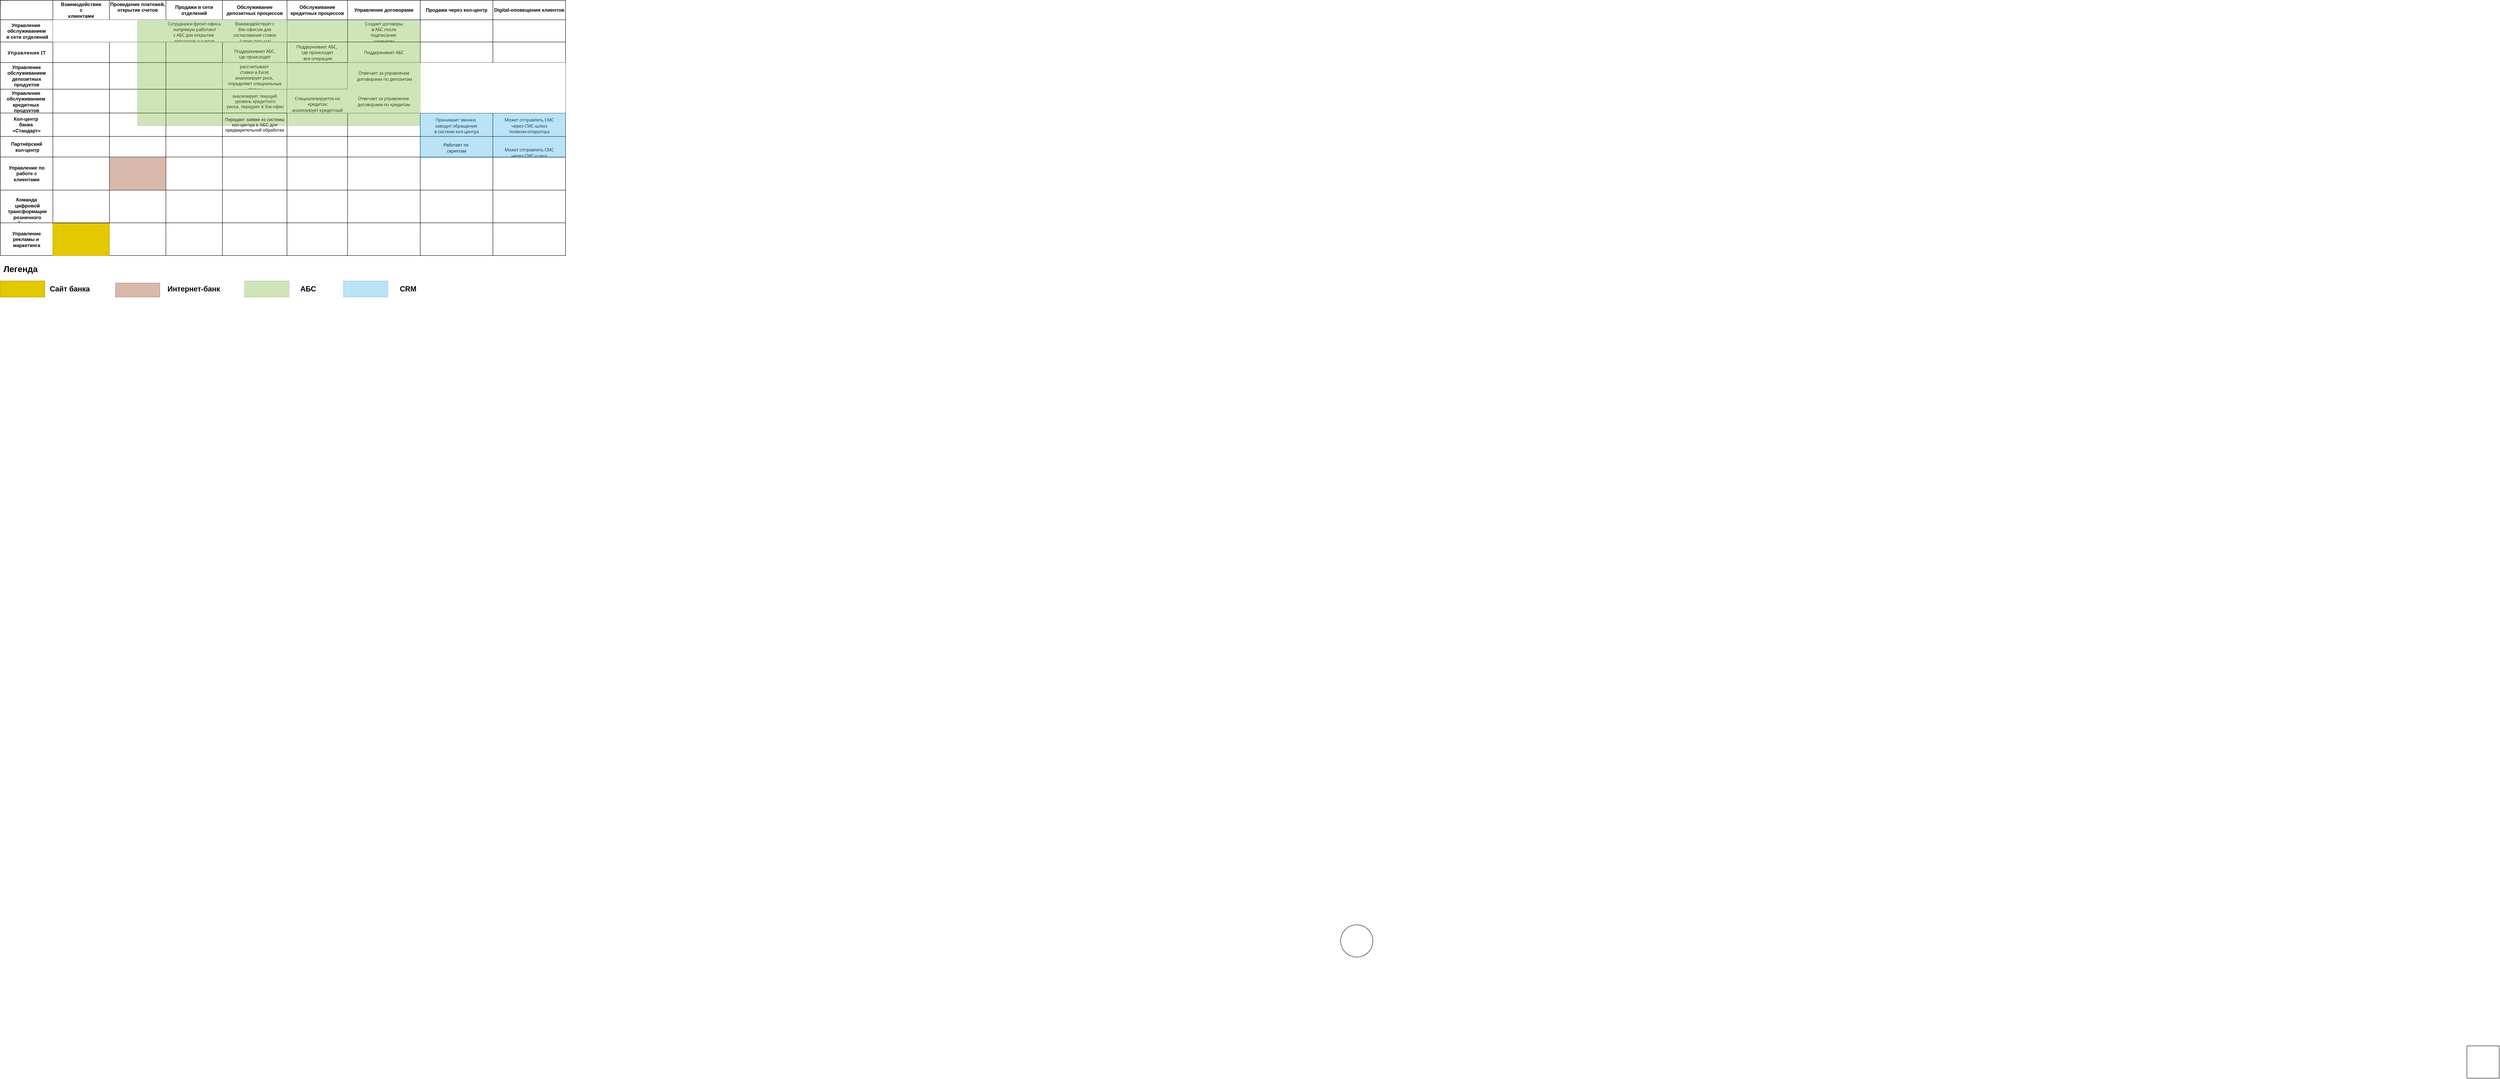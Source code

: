 <mxfile version="28.1.0">
  <diagram name="Умный дом - Архитектура" id="smart-home-1">
    <mxGraphModel dx="1332376" dy="833401" grid="1" gridSize="10" guides="1" tooltips="1" connect="1" arrows="1" fold="1" page="1" pageScale="1" pageWidth="827" pageHeight="1169" math="0" shadow="0">
      <root>
        <mxCell id="0" />
        <mxCell id="1" parent="0" />
        <mxCell id="pgXqeiuBFOD7ukAEs1Vz-1" value="Пользователь&#xa;Владелец умного дома" style="shape=actor;whiteSpace=wrap;html=1;" parent="1" vertex="1" x="100" y="300" width="60" height="80" />
        <mxCell id="pgXqeiuBFOD7ukAEs1Vz-2" value="Веб и Мобильное приложение&#xa;(React + React Native)" style="shape=rectangle;whiteSpace=wrap;html=1;fillColor=#007acc;strokeColor=#005a9e;fontColor=#ffffff;" parent="1" vertex="1" x="200" y="100" width="200" height="60" />
        <mxCell id="pgXqeiuBFOD7ukAEs1Vz-3" value="API Gateway&#xa;(Python + FastAPI)" style="shape=rectangle;whiteSpace=wrap;html=1;fillColor=#00a859;strokeColor=#007a4d;fontColor=#ffffff;" parent="1" vertex="1" x="200" y="200" width="200" height="60" />
        <mxCell id="pgXqeiuBFOD7ukAEs1Vz-4" value="Управление устройствами&#xa;(Python)" style="shape=rectangle;whiteSpace=wrap;html=1;fillColor=#ff6b00;strokeColor=#cc5600;fontColor=#ffffff;" parent="1" vertex="1" x="200" y="300" width="180" height="50" />
        <mxCell id="pgXqeiuBFOD7ukAEs1Vz-5" value="Автоматизация&#xa;(Python)" style="shape=rectangle;whiteSpace=wrap;html=1;fillColor=#ff6b00;strokeColor=#cc5600;fontColor=#ffffff;" parent="1" vertex="1" x="400" y="300" width="180" height="50" />
        <mxCell id="pgXqeiuBFOD7ukAEs1Vz-6" value="Телеметрия&#xa;(Python)" style="shape=rectangle;whiteSpace=wrap;html=1;fillColor=#ff6b00;strokeColor=#cc5600;fontColor=#ffffff;" parent="1" vertex="1" x="200" y="370" width="180" height="50" />
        <mxCell id="pgXqeiuBFOD7ukAEs1Vz-7" value="Уведомления&#xa;(Python)" style="shape=rectangle;whiteSpace=wrap;html=1;fillColor=#ff6b00;strokeColor=#cc5600;fontColor=#ffffff;" parent="1" vertex="1" x="400" y="370" width="180" height="50" />
        <mxCell id="pgXqeiuBFOD7ukAEs1Vz-8" value="PostgreSQL&#xa;База данных" style="shape=database;whiteSpace=wrap;html=1;fillColor=#4a4a4a;strokeColor=#2a2a2a;fontColor=#ffffff;" parent="1" vertex="1" x="200" y="460" width="120" height="80" />
        <mxCell id="pgXqeiuBFOD7ukAEs1Vz-9" value="ScyllaDB&#xa;NoSQL для телеметрии" style="shape=database;whiteSpace=wrap;html=1;fillColor=#4a4a4a;strokeColor=#2a2a2a;fontColor=#ffffff;" parent="1" vertex="1" x="350" y="460" width="120" height="80" />
        <mxCell id="pgXqeiuBFOD7ukAEs1Vz-10" value="Kafka&#xa;Шина событий" style="shape=queue;whiteSpace=wrap;html=1;fillColor=#d73a49;strokeColor=#b02d3a;fontColor=#ffffff;" parent="1" vertex="1" x="550" y="280" width="120" height="80" />
        <mxCell id="pgXqeiuBFOD7ukAEs1Vz-11" value="Внешние устройства&#xa;Датчики, камеры, ворота" style="shape=rectangle;whiteSpace=wrap;html=1;fillColor=#b3b3b3;strokeColor=#808080;fontColor=#000000;" parent="1" vertex="1" x="600" y="400" width="180" height="60" />
        <mxCell id="pgXqeiuBFOD7ukAEs1Vz-12" value="SMS-шлюз" style="shape=rectangle;whiteSpace=wrap;html=1;fillColor=#b3b3b3;strokeColor=#808080;fontColor=#000000;" parent="1" vertex="1" x="600" y="500" width="180" height="40" />
        <mxCell id="pgXqeiuBFOD7ukAEs1Vz-13" value="HTTPS" style="edgeStyle=orthogonalEdgeStyle;rounded=0;orthogonalLoop=1;jettySize=auto;sourcePerimeterSpacing=4;targetPerimeterSpacing=4;strokeColor=#333333;labelBackgroundColor=#ffffff;" parent="1" source="0" target="1" edge="1">
          <mxGeometry relative="1" as="geometry" />
        </mxCell>
        <mxCell id="pgXqeiuBFOD7ukAEs1Vz-14" value="REST API" style="edgeStyle=orthogonalEdgeStyle;rounded=0;orthogonalLoop=1;jettySize=auto;sourcePerimeterSpacing=4;targetPerimeterSpacing=4;strokeColor=#333333;labelBackgroundColor=#ffffff;" parent="1" source="1" edge="1">
          <mxGeometry relative="1" as="geometry" />
        </mxCell>
        <mxCell id="pgXqeiuBFOD7ukAEs1Vz-15" value="Вызовы /devices, /automation и др." style="edgeStyle=orthogonalEdgeStyle;rounded=0;orthogonalLoop=1;jettySize=auto;sourcePerimeterSpacing=4;targetPerimeterSpacing=4;strokeColor=#333333;labelBackgroundColor=#ffffff;" parent="1" edge="1">
          <mxGeometry relative="1" as="geometry" />
        </mxCell>
        <mxCell id="pgXqeiuBFOD7ukAEs1Vz-16" value="" style="edgeStyle=orthogonalEdgeStyle;rounded=0;orthogonalLoop=1;jettySize=auto;sourcePerimeterSpacing=4;targetPerimeterSpacing=4;strokeColor=#333333;" parent="1" edge="1">
          <mxGeometry relative="1" as="geometry" />
        </mxCell>
        <mxCell id="pgXqeiuBFOD7ukAEs1Vz-17" value="" style="edgeStyle=orthogonalEdgeStyle;rounded=0;orthogonalLoop=1;jettySize=auto;sourcePerimeterSpacing=4;targetPerimeterSpacing=4;strokeColor=#333333;" parent="1" edge="1">
          <mxGeometry relative="1" as="geometry" />
        </mxCell>
        <mxCell id="pgXqeiuBFOD7ukAEs1Vz-18" value="" style="edgeStyle=orthogonalEdgeStyle;rounded=0;orthogonalLoop=1;jettySize=auto;sourcePerimeterSpacing=4;targetPerimeterSpacing=4;strokeColor=#333333;" parent="1" edge="1">
          <mxGeometry relative="1" as="geometry" />
        </mxCell>
        <mxCell id="pgXqeiuBFOD7ukAEs1Vz-19" value="CRUD в БД" style="edgeStyle=orthogonalEdgeStyle;rounded=0;orthogonalLoop=1;jettySize=auto;sourcePerimeterSpacing=4;targetPerimeterSpacing=4;strokeColor=#333333;labelBackgroundColor=#ffffff;" parent="1" edge="1">
          <mxGeometry relative="1" as="geometry" />
        </mxCell>
        <mxCell id="pgXqeiuBFOD7ukAEs1Vz-20" value="CRUD в БД" style="edgeStyle=orthogonalEdgeStyle;rounded=0;orthogonalLoop=1;jettySize=auto;sourcePerimeterSpacing=4;targetPerimeterSpacing=4;strokeColor=#333333;labelBackgroundColor=#ffffff;" parent="1" edge="1">
          <mxGeometry relative="1" as="geometry" />
        </mxCell>
        <mxCell id="pgXqeiuBFOD7ukAEs1Vz-21" value="Запись данных" style="edgeStyle=orthogonalEdgeStyle;rounded=0;orthogonalLoop=1;jettySize=auto;sourcePerimeterSpacing=4;targetPerimeterSpacing=4;strokeColor=#333333;labelBackgroundColor=#ffffff;" parent="1" edge="1">
          <mxGeometry relative="1" as="geometry" />
        </mxCell>
        <mxCell id="pgXqeiuBFOD7ukAEs1Vz-22" value="Публикация событий" style="edgeStyle=orthogonalEdgeStyle;rounded=0;orthogonalLoop=1;jettySize=auto;sourcePerimeterSpacing=4;targetPerimeterSpacing=4;strokeColor=#333333;labelBackgroundColor=#ffffff;" parent="1" edge="1">
          <mxGeometry relative="1" as="geometry" />
        </mxCell>
        <mxCell id="pgXqeiuBFOD7ukAEs1Vz-23" value="Подписка на события" style="edgeStyle=orthogonalEdgeStyle;rounded=0;orthogonalLoop=1;jettySize=auto;sourcePerimeterSpacing=4;targetPerimeterSpacing=4;strokeColor=#333333;labelBackgroundColor=#ffffff;" parent="1" edge="1">
          <mxGeometry relative="1" as="geometry" />
        </mxCell>
        <mxCell id="pgXqeiuBFOD7ukAEs1Vz-24" value="Реагирование на события" style="edgeStyle=orthogonalEdgeStyle;rounded=0;orthogonalLoop=1;jettySize=auto;sourcePerimeterSpacing=4;targetPerimeterSpacing=4;strokeColor=#333333;labelBackgroundColor=#ffffff;" parent="1" edge="1">
          <mxGeometry relative="1" as="geometry" />
        </mxCell>
        <mxCell id="pgXqeiuBFOD7ukAEs1Vz-25" value="Подключение (MQTT/HTTP)" style="edgeStyle=orthogonalEdgeStyle;rounded=0;orthogonalLoop=1;jettySize=auto;sourcePerimeterSpacing=4;targetPerimeterSpacing=4;strokeColor=#333333;labelBackgroundColor=#ffffff;" parent="1" edge="1">
          <mxGeometry relative="1" as="geometry" />
        </mxCell>
        <mxCell id="pgXqeiuBFOD7ukAEs1Vz-26" value="Отправка SMS" style="edgeStyle=orthogonalEdgeStyle;rounded=0;orthogonalLoop=1;jettySize=auto;sourcePerimeterSpacing=4;targetPerimeterSpacing=4;strokeColor=#333333;labelBackgroundColor=#ffffff;" parent="1" edge="1">
          <mxGeometry relative="1" as="geometry" />
        </mxCell>
        <mxCell id="BMIXFoMRrKhgleHeBizc-27" value="" style="whiteSpace=wrap;html=1;aspect=fixed;" parent="1" vertex="1">
          <mxGeometry x="-2930" y="-1990" width="80" height="80" as="geometry" />
        </mxCell>
        <mxCell id="BMIXFoMRrKhgleHeBizc-28" value="" style="ellipse;whiteSpace=wrap;html=1;aspect=fixed;" parent="1" vertex="1">
          <mxGeometry x="-5720" y="-2290" width="80" height="80" as="geometry" />
        </mxCell>
        <mxCell id="NCRFvvMQdqPB_zbK2hEo-1" value="" style="shape=table;startSize=0;container=1;collapsible=0;childLayout=tableLayout;fontSize=16;html=1;whiteSpace=wrap;labelBackgroundColor=default;" vertex="1" parent="1">
          <mxGeometry x="-9040" y="-4580" width="1400" height="632" as="geometry" />
        </mxCell>
        <mxCell id="NCRFvvMQdqPB_zbK2hEo-2" value="" style="shape=tableRow;horizontal=0;startSize=0;swimlaneHead=0;swimlaneBody=0;strokeColor=inherit;top=0;left=0;bottom=0;right=0;collapsible=0;dropTarget=0;fillColor=none;points=[[0,0.5],[1,0.5]];portConstraint=eastwest;fontSize=16;" vertex="1" parent="NCRFvvMQdqPB_zbK2hEo-1">
          <mxGeometry width="1400" height="48" as="geometry" />
        </mxCell>
        <mxCell id="NCRFvvMQdqPB_zbK2hEo-20" style="shape=partialRectangle;html=1;whiteSpace=wrap;connectable=0;strokeColor=inherit;overflow=hidden;fillColor=none;top=0;left=0;bottom=0;right=0;pointerEvents=1;fontSize=16;" vertex="1" parent="NCRFvvMQdqPB_zbK2hEo-2">
          <mxGeometry width="130" height="48" as="geometry">
            <mxRectangle width="130" height="48" as="alternateBounds" />
          </mxGeometry>
        </mxCell>
        <mxCell id="NCRFvvMQdqPB_zbK2hEo-89" value="Взаимодействие&lt;br&gt;с&lt;br&gt;клиентами" style="shape=partialRectangle;html=1;whiteSpace=wrap;connectable=0;strokeColor=inherit;overflow=hidden;fillColor=none;top=0;left=0;bottom=0;right=0;pointerEvents=1;fontSize=12;fontStyle=1" vertex="1" parent="NCRFvvMQdqPB_zbK2hEo-2">
          <mxGeometry x="130" width="140" height="48" as="geometry">
            <mxRectangle width="140" height="48" as="alternateBounds" />
          </mxGeometry>
        </mxCell>
        <mxCell id="NCRFvvMQdqPB_zbK2hEo-80" value="Проведение платежей,&lt;div&gt;открытие счетов&lt;br&gt;&lt;br&gt;&lt;/div&gt;" style="shape=partialRectangle;html=1;whiteSpace=wrap;connectable=0;strokeColor=inherit;overflow=hidden;fillColor=none;top=0;left=0;bottom=0;right=0;pointerEvents=1;fontSize=12;fontStyle=1" vertex="1" parent="NCRFvvMQdqPB_zbK2hEo-2">
          <mxGeometry x="270" width="140" height="48" as="geometry">
            <mxRectangle width="140" height="48" as="alternateBounds" />
          </mxGeometry>
        </mxCell>
        <mxCell id="NCRFvvMQdqPB_zbK2hEo-17" value="Продажи в сети отделений" style="shape=partialRectangle;html=1;whiteSpace=wrap;connectable=0;strokeColor=inherit;overflow=hidden;fillColor=none;top=0;left=0;bottom=0;right=0;pointerEvents=1;fontSize=12;fontStyle=1" vertex="1" parent="NCRFvvMQdqPB_zbK2hEo-2">
          <mxGeometry x="410" width="140" height="48" as="geometry">
            <mxRectangle width="140" height="48" as="alternateBounds" />
          </mxGeometry>
        </mxCell>
        <mxCell id="NCRFvvMQdqPB_zbK2hEo-4" value="Обслуживание депозитных процессов" style="shape=partialRectangle;html=1;whiteSpace=wrap;connectable=0;strokeColor=inherit;overflow=hidden;fillColor=none;top=0;left=0;bottom=0;right=0;pointerEvents=1;fontSize=12;fontStyle=1" vertex="1" parent="NCRFvvMQdqPB_zbK2hEo-2">
          <mxGeometry x="550" width="160" height="48" as="geometry">
            <mxRectangle width="160" height="48" as="alternateBounds" />
          </mxGeometry>
        </mxCell>
        <mxCell id="NCRFvvMQdqPB_zbK2hEo-5" value="Обслуживание кредитных процессов" style="shape=partialRectangle;html=1;whiteSpace=wrap;connectable=0;strokeColor=inherit;overflow=hidden;fillColor=none;top=0;left=0;bottom=0;right=0;pointerEvents=1;fontSize=12;fontStyle=1" vertex="1" parent="NCRFvvMQdqPB_zbK2hEo-2">
          <mxGeometry x="710" width="150" height="48" as="geometry">
            <mxRectangle width="150" height="48" as="alternateBounds" />
          </mxGeometry>
        </mxCell>
        <mxCell id="NCRFvvMQdqPB_zbK2hEo-58" value="Управление договорами" style="shape=partialRectangle;html=1;whiteSpace=wrap;connectable=0;strokeColor=inherit;overflow=hidden;fillColor=none;top=0;left=0;bottom=0;right=0;pointerEvents=1;fontSize=12;fontStyle=1" vertex="1" parent="NCRFvvMQdqPB_zbK2hEo-2">
          <mxGeometry x="860" width="180" height="48" as="geometry">
            <mxRectangle width="180" height="48" as="alternateBounds" />
          </mxGeometry>
        </mxCell>
        <mxCell id="NCRFvvMQdqPB_zbK2hEo-233" value="Продажи через кол-центр" style="shape=partialRectangle;html=1;whiteSpace=wrap;connectable=0;strokeColor=inherit;overflow=hidden;fillColor=none;top=0;left=0;bottom=0;right=0;pointerEvents=1;fontSize=12;fontStyle=1" vertex="1" parent="NCRFvvMQdqPB_zbK2hEo-2">
          <mxGeometry x="1040" width="180" height="48" as="geometry">
            <mxRectangle width="180" height="48" as="alternateBounds" />
          </mxGeometry>
        </mxCell>
        <mxCell id="NCRFvvMQdqPB_zbK2hEo-222" value="Digital-оповещения клиентов" style="shape=partialRectangle;html=1;whiteSpace=wrap;connectable=0;strokeColor=inherit;overflow=hidden;fillColor=none;top=0;left=0;bottom=0;right=0;pointerEvents=1;fontSize=12;fontStyle=1" vertex="1" parent="NCRFvvMQdqPB_zbK2hEo-2">
          <mxGeometry x="1220" width="180" height="48" as="geometry">
            <mxRectangle width="180" height="48" as="alternateBounds" />
          </mxGeometry>
        </mxCell>
        <mxCell id="NCRFvvMQdqPB_zbK2hEo-6" value="" style="shape=tableRow;horizontal=0;startSize=0;swimlaneHead=0;swimlaneBody=0;strokeColor=inherit;top=0;left=0;bottom=0;right=0;collapsible=0;dropTarget=0;fillColor=none;points=[[0,0.5],[1,0.5]];portConstraint=eastwest;fontSize=16;labelBackgroundColor=light-dark(#98c7ec, #ededed);" vertex="1" parent="NCRFvvMQdqPB_zbK2hEo-1">
          <mxGeometry y="48" width="1400" height="55" as="geometry" />
        </mxCell>
        <mxCell id="NCRFvvMQdqPB_zbK2hEo-21" value="Управление&amp;nbsp;&lt;br&gt;обслуживанием&lt;br&gt;&amp;nbsp;в сети отделений" style="shape=partialRectangle;connectable=0;strokeColor=inherit;overflow=hidden;fillColor=none;top=0;left=0;bottom=0;right=0;pointerEvents=1;fontSize=12;whiteSpace=wrap;fontStyle=1;html=1;" vertex="1" parent="NCRFvvMQdqPB_zbK2hEo-6">
          <mxGeometry width="130" height="55" as="geometry">
            <mxRectangle width="130" height="55" as="alternateBounds" />
          </mxGeometry>
        </mxCell>
        <mxCell id="NCRFvvMQdqPB_zbK2hEo-90" style="shape=partialRectangle;html=1;whiteSpace=wrap;connectable=0;overflow=hidden;top=0;left=0;bottom=0;right=0;pointerEvents=1;fontSize=11;fontStyle=0;labelBackgroundColor=default;" vertex="1" parent="NCRFvvMQdqPB_zbK2hEo-6">
          <mxGeometry x="130" width="140" height="55" as="geometry">
            <mxRectangle width="140" height="55" as="alternateBounds" />
          </mxGeometry>
        </mxCell>
        <mxCell id="NCRFvvMQdqPB_zbK2hEo-81" style="shape=partialRectangle;html=1;whiteSpace=wrap;connectable=0;overflow=hidden;top=0;left=0;bottom=0;right=0;pointerEvents=1;fontSize=11;fontStyle=0;labelBackgroundColor=default;" vertex="1" parent="NCRFvvMQdqPB_zbK2hEo-6">
          <mxGeometry x="270" width="140" height="55" as="geometry">
            <mxRectangle width="140" height="55" as="alternateBounds" />
          </mxGeometry>
        </mxCell>
        <mxCell id="NCRFvvMQdqPB_zbK2hEo-18" value="&lt;span style=&quot;color: rgb(29, 29, 32); font-family: system-ui, ui-sans-serif, -apple-system, BlinkMacSystemFont, sans-serif, Inter, NotoSansHans; font-variant-ligatures: normal; font-variant-caps: normal; letter-spacing: -0.28px; orphans: 2; text-align: start; text-indent: 0px; text-transform: none; widows: 2; word-spacing: 0px; -webkit-text-stroke-width: 0px; white-space: nowrap; text-decoration-thickness: initial; text-decoration-style: initial; text-decoration-color: initial; float: none; display: inline !important;&quot;&gt;Сотрудники фронт-офиса&lt;/span&gt;&lt;div&gt;&lt;span style=&quot;color: rgb(29, 29, 32); font-family: system-ui, ui-sans-serif, -apple-system, BlinkMacSystemFont, sans-serif, Inter, NotoSansHans; font-variant-ligatures: normal; font-variant-caps: normal; letter-spacing: -0.28px; orphans: 2; text-align: start; text-indent: 0px; text-transform: none; widows: 2; word-spacing: 0px; -webkit-text-stroke-width: 0px; white-space: nowrap; text-decoration-thickness: initial; text-decoration-style: initial; text-decoration-color: initial; float: none; display: inline !important;&quot;&gt;&amp;nbsp;напрямую работают&lt;/span&gt;&lt;/div&gt;&lt;div&gt;&lt;span style=&quot;color: rgb(29, 29, 32); font-family: system-ui, ui-sans-serif, -apple-system, BlinkMacSystemFont, sans-serif, Inter, NotoSansHans; font-variant-ligatures: normal; font-variant-caps: normal; letter-spacing: -0.28px; orphans: 2; text-align: start; text-indent: 0px; text-transform: none; widows: 2; word-spacing: 0px; -webkit-text-stroke-width: 0px; white-space: nowrap; text-decoration-thickness: initial; text-decoration-style: initial; text-decoration-color: initial; float: none; display: inline !important;&quot;&gt;с АБС для открытия&amp;nbsp;&lt;/span&gt;&lt;/div&gt;&lt;div&gt;&lt;span style=&quot;color: rgb(29, 29, 32); font-family: system-ui, ui-sans-serif, -apple-system, BlinkMacSystemFont, sans-serif, Inter, NotoSansHans; font-variant-ligatures: normal; font-variant-caps: normal; letter-spacing: -0.28px; orphans: 2; text-align: start; text-indent: 0px; text-transform: none; widows: 2; word-spacing: 0px; -webkit-text-stroke-width: 0px; white-space: nowrap; text-decoration-thickness: initial; text-decoration-style: initial; text-decoration-color: initial; float: none; display: inline !important;&quot;&gt;депозитов и счетов&lt;/span&gt;&lt;br&gt;&lt;/div&gt;" style="shape=partialRectangle;html=1;whiteSpace=wrap;connectable=0;overflow=hidden;top=0;left=0;bottom=0;right=0;pointerEvents=1;fontSize=11;fontStyle=0;labelBackgroundColor=default;" vertex="1" parent="NCRFvvMQdqPB_zbK2hEo-6">
          <mxGeometry x="410" width="140" height="55" as="geometry">
            <mxRectangle width="140" height="55" as="alternateBounds" />
          </mxGeometry>
        </mxCell>
        <mxCell id="NCRFvvMQdqPB_zbK2hEo-8" value="&lt;span style=&quot;color: rgb(29, 29, 32); font-family: system-ui, ui-sans-serif, -apple-system, BlinkMacSystemFont, sans-serif, Inter, NotoSansHans; letter-spacing: -0.28px; text-align: start; text-wrap-mode: nowrap; background-color: rgb(255, 255, 255);&quot;&gt;Взаимодействует с&lt;/span&gt;&lt;div&gt;&lt;span style=&quot;color: rgb(29, 29, 32); font-family: system-ui, ui-sans-serif, -apple-system, BlinkMacSystemFont, sans-serif, Inter, NotoSansHans; letter-spacing: -0.28px; text-align: start; text-wrap-mode: nowrap; background-color: rgb(255, 255, 255);&quot;&gt;&amp;nbsp;бэк-офисом для&amp;nbsp;&lt;/span&gt;&lt;/div&gt;&lt;div&gt;&lt;span style=&quot;color: rgb(29, 29, 32); font-family: system-ui, ui-sans-serif, -apple-system, BlinkMacSystemFont, sans-serif, Inter, NotoSansHans; letter-spacing: -0.28px; text-align: start; text-wrap-mode: nowrap; background-color: rgb(255, 255, 255);&quot;&gt;согласования ставок&lt;/span&gt;&lt;/div&gt;&lt;div&gt;&lt;span style=&quot;color: rgb(29, 29, 32); font-family: system-ui, ui-sans-serif, -apple-system, BlinkMacSystemFont, sans-serif, Inter, NotoSansHans; letter-spacing: -0.28px; text-align: start; text-wrap-mode: nowrap; background-color: rgb(255, 255, 255);&quot;&gt;&amp;nbsp;(через письма)&lt;/span&gt;&lt;/div&gt;" style="shape=partialRectangle;html=1;whiteSpace=wrap;connectable=0;overflow=hidden;top=0;left=0;bottom=0;right=0;pointerEvents=1;fontSize=11;fontStyle=0" vertex="1" parent="NCRFvvMQdqPB_zbK2hEo-6">
          <mxGeometry x="550" width="160" height="55" as="geometry">
            <mxRectangle width="160" height="55" as="alternateBounds" />
          </mxGeometry>
        </mxCell>
        <mxCell id="NCRFvvMQdqPB_zbK2hEo-9" value="" style="shape=partialRectangle;html=1;whiteSpace=wrap;connectable=0;strokeColor=inherit;overflow=hidden;fillColor=none;top=0;left=0;bottom=0;right=0;pointerEvents=1;fontSize=16;" vertex="1" parent="NCRFvvMQdqPB_zbK2hEo-6">
          <mxGeometry x="710" width="150" height="55" as="geometry">
            <mxRectangle width="150" height="55" as="alternateBounds" />
          </mxGeometry>
        </mxCell>
        <mxCell id="NCRFvvMQdqPB_zbK2hEo-59" value="&lt;span style=&quot;color: rgb(29, 29, 32); font-family: system-ui, ui-sans-serif, -apple-system, BlinkMacSystemFont, sans-serif, Inter, NotoSansHans; font-variant-ligatures: normal; font-variant-caps: normal; font-weight: 400; letter-spacing: -0.28px; orphans: 2; text-align: start; text-indent: 0px; text-transform: none; widows: 2; word-spacing: 0px; -webkit-text-stroke-width: 0px; white-space: nowrap; background-color: rgb(255, 255, 255); text-decoration-thickness: initial; text-decoration-style: initial; text-decoration-color: initial; float: none; display: inline !important;&quot;&gt;Создает договоры&lt;/span&gt;&lt;div&gt;&lt;span style=&quot;color: rgb(29, 29, 32); font-family: system-ui, ui-sans-serif, -apple-system, BlinkMacSystemFont, sans-serif, Inter, NotoSansHans; font-variant-ligatures: normal; font-variant-caps: normal; font-weight: 400; letter-spacing: -0.28px; orphans: 2; text-align: start; text-indent: 0px; text-transform: none; widows: 2; word-spacing: 0px; -webkit-text-stroke-width: 0px; white-space: nowrap; background-color: rgb(255, 255, 255); text-decoration-thickness: initial; text-decoration-style: initial; text-decoration-color: initial; float: none; display: inline !important;&quot;&gt;&amp;nbsp;в АБС после&amp;nbsp;&lt;/span&gt;&lt;/div&gt;&lt;div&gt;&lt;span style=&quot;color: rgb(29, 29, 32); font-family: system-ui, ui-sans-serif, -apple-system, BlinkMacSystemFont, sans-serif, Inter, NotoSansHans; font-variant-ligatures: normal; font-variant-caps: normal; font-weight: 400; letter-spacing: -0.28px; orphans: 2; text-align: start; text-indent: 0px; text-transform: none; widows: 2; word-spacing: 0px; -webkit-text-stroke-width: 0px; white-space: nowrap; background-color: rgb(255, 255, 255); text-decoration-thickness: initial; text-decoration-style: initial; text-decoration-color: initial; float: none; display: inline !important;&quot;&gt;подписания&amp;nbsp;&lt;/span&gt;&lt;/div&gt;&lt;div&gt;&lt;span style=&quot;color: rgb(29, 29, 32); font-family: system-ui, ui-sans-serif, -apple-system, BlinkMacSystemFont, sans-serif, Inter, NotoSansHans; font-variant-ligatures: normal; font-variant-caps: normal; font-weight: 400; letter-spacing: -0.28px; orphans: 2; text-align: start; text-indent: 0px; text-transform: none; widows: 2; word-spacing: 0px; -webkit-text-stroke-width: 0px; white-space: nowrap; background-color: rgb(255, 255, 255); text-decoration-thickness: initial; text-decoration-style: initial; text-decoration-color: initial; float: none; display: inline !important;&quot;&gt;клиентом&lt;/span&gt;&lt;br&gt;&lt;/div&gt;" style="shape=partialRectangle;html=1;whiteSpace=wrap;connectable=0;strokeColor=inherit;overflow=hidden;fillColor=none;top=0;left=0;bottom=0;right=0;pointerEvents=1;fontSize=11;fontStyle=0" vertex="1" parent="NCRFvvMQdqPB_zbK2hEo-6">
          <mxGeometry x="860" width="180" height="55" as="geometry">
            <mxRectangle width="180" height="55" as="alternateBounds" />
          </mxGeometry>
        </mxCell>
        <mxCell id="NCRFvvMQdqPB_zbK2hEo-234" style="shape=partialRectangle;html=1;whiteSpace=wrap;connectable=0;strokeColor=inherit;overflow=hidden;fillColor=none;top=0;left=0;bottom=0;right=0;pointerEvents=1;fontSize=11;fontStyle=0" vertex="1" parent="NCRFvvMQdqPB_zbK2hEo-6">
          <mxGeometry x="1040" width="180" height="55" as="geometry">
            <mxRectangle width="180" height="55" as="alternateBounds" />
          </mxGeometry>
        </mxCell>
        <mxCell id="NCRFvvMQdqPB_zbK2hEo-223" style="shape=partialRectangle;html=1;whiteSpace=wrap;connectable=0;strokeColor=inherit;overflow=hidden;fillColor=none;top=0;left=0;bottom=0;right=0;pointerEvents=1;fontSize=11;fontStyle=0" vertex="1" parent="NCRFvvMQdqPB_zbK2hEo-6">
          <mxGeometry x="1220" width="180" height="55" as="geometry">
            <mxRectangle width="180" height="55" as="alternateBounds" />
          </mxGeometry>
        </mxCell>
        <mxCell id="NCRFvvMQdqPB_zbK2hEo-10" value="" style="shape=tableRow;horizontal=0;startSize=0;swimlaneHead=0;swimlaneBody=0;strokeColor=inherit;top=0;left=0;bottom=0;right=0;collapsible=0;dropTarget=0;fillColor=none;points=[[0,0.5],[1,0.5]];portConstraint=eastwest;fontSize=16;" vertex="1" parent="NCRFvvMQdqPB_zbK2hEo-1">
          <mxGeometry y="103" width="1400" height="51" as="geometry" />
        </mxCell>
        <mxCell id="NCRFvvMQdqPB_zbK2hEo-22" value="&lt;span style=&quot;--tw-border-spacing-x: 0; --tw-border-spacing-y: 0; --tw-translate-x: 0; --tw-translate-y: 0; --tw-rotate: 0; --tw-skew-x: 0; --tw-skew-y: 0; --tw-scale-x: 1; --tw-scale-y: 1; --tw-pan-x: ; --tw-pan-y: ; --tw-pinch-zoom: ; --tw-scroll-snap-strictness: proximity; --tw-gradient-from-position: ; --tw-gradient-via-position: ; --tw-gradient-to-position: ; --tw-ordinal: ; --tw-slashed-zero: ; --tw-numeric-figure: ; --tw-numeric-spacing: ; --tw-numeric-fraction: ; --tw-ring-inset: ; --tw-ring-offset-width: 0px; --tw-ring-offset-color: #fff; --tw-ring-color: rgb(59 130 246 / .5); --tw-ring-offset-shadow: 0 0 #0000; --tw-ring-shadow: 0 0 #0000; --tw-shadow: 0 0 #0000; --tw-shadow-colored: 0 0 #0000; --tw-blur: ; --tw-brightness: ; --tw-contrast: ; --tw-grayscale: ; --tw-hue-rotate: ; --tw-invert: ; --tw-saturate: ; --tw-sepia: ; --tw-drop-shadow: ; --tw-backdrop-blur: ; --tw-backdrop-brightness: ; --tw-backdrop-contrast: ; --tw-backdrop-grayscale: ; --tw-backdrop-hue-rotate: ; --tw-backdrop-invert: ; --tw-backdrop-opacity: ; --tw-backdrop-saturate: ; --tw-backdrop-sepia: ; --tw-contain-size: ; --tw-contain-layout: ; --tw-contain-paint: ; --tw-contain-style: ; box-sizing: border-box; border-top: 0px solid rgb(227, 227, 227); border-bottom: 0px solid rgb(227, 227, 227); color: rgb(17, 24, 39); margin: 12px 0px; line-height: 1.75; letter-spacing: 0.02em; font-family: system-ui, ui-sans-serif, -apple-system, BlinkMacSystemFont, sans-serif, Inter, NotoSansHans; text-align: start; text-wrap-mode: nowrap; background-color: rgb(255, 255, 255); border-right: none !important; border-left: none !important;&quot;&gt;Управление IT&lt;/span&gt;" style="shape=partialRectangle;html=1;whiteSpace=wrap;connectable=0;strokeColor=inherit;overflow=hidden;fillColor=none;top=0;left=0;bottom=0;right=0;pointerEvents=1;fontSize=12;fontStyle=1" vertex="1" parent="NCRFvvMQdqPB_zbK2hEo-10">
          <mxGeometry width="130" height="51" as="geometry">
            <mxRectangle width="130" height="51" as="alternateBounds" />
          </mxGeometry>
        </mxCell>
        <mxCell id="NCRFvvMQdqPB_zbK2hEo-91" style="shape=partialRectangle;html=1;whiteSpace=wrap;connectable=0;strokeColor=inherit;overflow=hidden;fillColor=none;top=0;left=0;bottom=0;right=0;pointerEvents=1;fontSize=16;" vertex="1" parent="NCRFvvMQdqPB_zbK2hEo-10">
          <mxGeometry x="130" width="140" height="51" as="geometry">
            <mxRectangle width="140" height="51" as="alternateBounds" />
          </mxGeometry>
        </mxCell>
        <mxCell id="NCRFvvMQdqPB_zbK2hEo-82" style="shape=partialRectangle;html=1;whiteSpace=wrap;connectable=0;strokeColor=inherit;overflow=hidden;fillColor=none;top=0;left=0;bottom=0;right=0;pointerEvents=1;fontSize=16;" vertex="1" parent="NCRFvvMQdqPB_zbK2hEo-10">
          <mxGeometry x="270" width="140" height="51" as="geometry">
            <mxRectangle width="140" height="51" as="alternateBounds" />
          </mxGeometry>
        </mxCell>
        <mxCell id="NCRFvvMQdqPB_zbK2hEo-19" style="shape=partialRectangle;html=1;whiteSpace=wrap;connectable=0;strokeColor=inherit;overflow=hidden;fillColor=none;top=0;left=0;bottom=0;right=0;pointerEvents=1;fontSize=16;" vertex="1" parent="NCRFvvMQdqPB_zbK2hEo-10">
          <mxGeometry x="410" width="140" height="51" as="geometry">
            <mxRectangle width="140" height="51" as="alternateBounds" />
          </mxGeometry>
        </mxCell>
        <mxCell id="NCRFvvMQdqPB_zbK2hEo-12" value="&lt;br&gt;&lt;span style=&quot;color: rgb(29, 29, 32); font-family: system-ui, ui-sans-serif, -apple-system, BlinkMacSystemFont, sans-serif, Inter, NotoSansHans; font-variant-ligatures: normal; font-variant-caps: normal; font-weight: 400; letter-spacing: -0.28px; orphans: 2; text-align: start; text-indent: 0px; text-transform: none; widows: 2; word-spacing: 0px; -webkit-text-stroke-width: 0px; white-space: nowrap; background-color: rgb(255, 255, 255); text-decoration-thickness: initial; text-decoration-style: initial; text-decoration-color: initial; float: none; display: inline !important;&quot;&gt;&lt;span&gt;&amp;nbsp;&lt;/span&gt;Поддерживает АБС,&amp;nbsp;&lt;/span&gt;&lt;div&gt;&lt;span style=&quot;color: rgb(29, 29, 32); font-family: system-ui, ui-sans-serif, -apple-system, BlinkMacSystemFont, sans-serif, Inter, NotoSansHans; font-variant-ligatures: normal; font-variant-caps: normal; font-weight: 400; letter-spacing: -0.28px; orphans: 2; text-align: start; text-indent: 0px; text-transform: none; widows: 2; word-spacing: 0px; -webkit-text-stroke-width: 0px; white-space: nowrap; background-color: rgb(255, 255, 255); text-decoration-thickness: initial; text-decoration-style: initial; text-decoration-color: initial; float: none; display: inline !important;&quot;&gt;где происходят&lt;/span&gt;&lt;/div&gt;&lt;div&gt;&lt;span style=&quot;color: rgb(29, 29, 32); font-family: system-ui, ui-sans-serif, -apple-system, BlinkMacSystemFont, sans-serif, Inter, NotoSansHans; font-variant-ligatures: normal; font-variant-caps: normal; font-weight: 400; letter-spacing: -0.28px; orphans: 2; text-align: start; text-indent: 0px; text-transform: none; widows: 2; word-spacing: 0px; -webkit-text-stroke-width: 0px; white-space: nowrap; background-color: rgb(255, 255, 255); text-decoration-thickness: initial; text-decoration-style: initial; text-decoration-color: initial; float: none; display: inline !important;&quot;&gt;&amp;nbsp;все операции&lt;/span&gt;&lt;br&gt;&lt;br&gt;&lt;/div&gt;" style="shape=partialRectangle;html=1;whiteSpace=wrap;connectable=0;strokeColor=inherit;overflow=hidden;fillColor=none;top=0;left=0;bottom=0;right=0;pointerEvents=1;fontSize=11;fontStyle=0" vertex="1" parent="NCRFvvMQdqPB_zbK2hEo-10">
          <mxGeometry x="550" width="160" height="51" as="geometry">
            <mxRectangle width="160" height="51" as="alternateBounds" />
          </mxGeometry>
        </mxCell>
        <mxCell id="NCRFvvMQdqPB_zbK2hEo-13" value="&lt;div&gt;&lt;span style=&quot;text-wrap-mode: nowrap; color: rgb(29, 29, 32); font-family: system-ui, ui-sans-serif, -apple-system, BlinkMacSystemFont, sans-serif, Inter, NotoSansHans; letter-spacing: -0.28px; text-align: start; background-color: rgb(255, 255, 255); float: none; display: inline !important;&quot;&gt;Поддерживает АБС,&amp;nbsp;&lt;/span&gt;&lt;div&gt;&lt;span style=&quot;color: rgb(29, 29, 32); font-family: system-ui, ui-sans-serif, -apple-system, BlinkMacSystemFont, sans-serif, Inter, NotoSansHans; letter-spacing: -0.28px; text-align: start; text-wrap-mode: nowrap; background-color: rgb(255, 255, 255); float: none; display: inline !important;&quot;&gt;где происходят&lt;/span&gt;&lt;/div&gt;&lt;div&gt;&lt;span style=&quot;color: rgb(29, 29, 32); font-family: system-ui, ui-sans-serif, -apple-system, BlinkMacSystemFont, sans-serif, Inter, NotoSansHans; letter-spacing: -0.28px; text-align: start; text-wrap-mode: nowrap; background-color: rgb(255, 255, 255); float: none; display: inline !important;&quot;&gt;&amp;nbsp;все операции&lt;/span&gt;&lt;/div&gt;&lt;/div&gt;" style="shape=partialRectangle;html=1;whiteSpace=wrap;connectable=0;strokeColor=inherit;overflow=hidden;fillColor=none;top=0;left=0;bottom=0;right=0;pointerEvents=1;fontSize=11;align=center;fontStyle=0" vertex="1" parent="NCRFvvMQdqPB_zbK2hEo-10">
          <mxGeometry x="710" width="150" height="51" as="geometry">
            <mxRectangle width="150" height="51" as="alternateBounds" />
          </mxGeometry>
        </mxCell>
        <mxCell id="NCRFvvMQdqPB_zbK2hEo-60" value="&lt;span style=&quot;color: rgb(29, 29, 32); font-family: system-ui, ui-sans-serif, -apple-system, BlinkMacSystemFont, sans-serif, Inter, NotoSansHans; letter-spacing: -0.28px; text-align: start; text-wrap-mode: nowrap; background-color: rgb(255, 255, 255);&quot;&gt;Поддерживает АБС&lt;/span&gt;" style="shape=partialRectangle;html=1;whiteSpace=wrap;connectable=0;strokeColor=inherit;overflow=hidden;fillColor=none;top=0;left=0;bottom=0;right=0;pointerEvents=1;fontSize=11;fontStyle=0" vertex="1" parent="NCRFvvMQdqPB_zbK2hEo-10">
          <mxGeometry x="860" width="180" height="51" as="geometry">
            <mxRectangle width="180" height="51" as="alternateBounds" />
          </mxGeometry>
        </mxCell>
        <mxCell id="NCRFvvMQdqPB_zbK2hEo-235" style="shape=partialRectangle;html=1;whiteSpace=wrap;connectable=0;strokeColor=inherit;overflow=hidden;fillColor=none;top=0;left=0;bottom=0;right=0;pointerEvents=1;fontSize=11;fontStyle=0" vertex="1" parent="NCRFvvMQdqPB_zbK2hEo-10">
          <mxGeometry x="1040" width="180" height="51" as="geometry">
            <mxRectangle width="180" height="51" as="alternateBounds" />
          </mxGeometry>
        </mxCell>
        <mxCell id="NCRFvvMQdqPB_zbK2hEo-224" style="shape=partialRectangle;html=1;whiteSpace=wrap;connectable=0;strokeColor=inherit;overflow=hidden;fillColor=none;top=0;left=0;bottom=0;right=0;pointerEvents=1;fontSize=11;fontStyle=0" vertex="1" parent="NCRFvvMQdqPB_zbK2hEo-10">
          <mxGeometry x="1220" width="180" height="51" as="geometry">
            <mxRectangle width="180" height="51" as="alternateBounds" />
          </mxGeometry>
        </mxCell>
        <mxCell id="NCRFvvMQdqPB_zbK2hEo-23" style="shape=tableRow;horizontal=0;startSize=0;swimlaneHead=0;swimlaneBody=0;strokeColor=inherit;top=0;left=0;bottom=0;right=0;collapsible=0;dropTarget=0;fillColor=none;points=[[0,0.5],[1,0.5]];portConstraint=eastwest;fontSize=16;" vertex="1" parent="NCRFvvMQdqPB_zbK2hEo-1">
          <mxGeometry y="154" width="1400" height="66" as="geometry" />
        </mxCell>
        <mxCell id="NCRFvvMQdqPB_zbK2hEo-24" value="Управление обслуживанием депозитных продуктов" style="shape=partialRectangle;html=1;whiteSpace=wrap;connectable=0;strokeColor=inherit;overflow=hidden;fillColor=none;top=0;left=0;bottom=0;right=0;pointerEvents=1;fontSize=12;fontStyle=1" vertex="1" parent="NCRFvvMQdqPB_zbK2hEo-23">
          <mxGeometry width="130" height="66" as="geometry">
            <mxRectangle width="130" height="66" as="alternateBounds" />
          </mxGeometry>
        </mxCell>
        <mxCell id="NCRFvvMQdqPB_zbK2hEo-92" style="shape=partialRectangle;html=1;whiteSpace=wrap;connectable=0;strokeColor=inherit;overflow=hidden;fillColor=none;top=0;left=0;bottom=0;right=0;pointerEvents=1;fontSize=16;" vertex="1" parent="NCRFvvMQdqPB_zbK2hEo-23">
          <mxGeometry x="130" width="140" height="66" as="geometry">
            <mxRectangle width="140" height="66" as="alternateBounds" />
          </mxGeometry>
        </mxCell>
        <mxCell id="NCRFvvMQdqPB_zbK2hEo-83" style="shape=partialRectangle;html=1;whiteSpace=wrap;connectable=0;strokeColor=inherit;overflow=hidden;fillColor=none;top=0;left=0;bottom=0;right=0;pointerEvents=1;fontSize=16;" vertex="1" parent="NCRFvvMQdqPB_zbK2hEo-23">
          <mxGeometry x="270" width="140" height="66" as="geometry">
            <mxRectangle width="140" height="66" as="alternateBounds" />
          </mxGeometry>
        </mxCell>
        <mxCell id="NCRFvvMQdqPB_zbK2hEo-25" style="shape=partialRectangle;html=1;whiteSpace=wrap;connectable=0;strokeColor=inherit;overflow=hidden;fillColor=none;top=0;left=0;bottom=0;right=0;pointerEvents=1;fontSize=16;" vertex="1" parent="NCRFvvMQdqPB_zbK2hEo-23">
          <mxGeometry x="410" width="140" height="66" as="geometry">
            <mxRectangle width="140" height="66" as="alternateBounds" />
          </mxGeometry>
        </mxCell>
        <mxCell id="NCRFvvMQdqPB_zbK2hEo-28" value="&lt;span style=&quot;color: rgb(29, 29, 32); font-family: system-ui, ui-sans-serif, -apple-system, BlinkMacSystemFont, sans-serif, Inter, NotoSansHans; font-variant-ligatures: normal; font-variant-caps: normal; font-weight: 400; letter-spacing: -0.28px; orphans: 2; text-align: start; text-indent: 0px; text-transform: none; widows: 2; word-spacing: 0px; -webkit-text-stroke-width: 0px; white-space: nowrap; background-color: rgb(255, 255, 255); text-decoration-thickness: initial; text-decoration-style: initial; text-decoration-color: initial; float: none; display: inline !important;&quot;&gt;рассчитывает&amp;nbsp;&lt;/span&gt;&lt;div&gt;&lt;span style=&quot;color: rgb(29, 29, 32); font-family: system-ui, ui-sans-serif, -apple-system, BlinkMacSystemFont, sans-serif, Inter, NotoSansHans; font-variant-ligatures: normal; font-variant-caps: normal; font-weight: 400; letter-spacing: -0.28px; orphans: 2; text-align: start; text-indent: 0px; text-transform: none; widows: 2; word-spacing: 0px; -webkit-text-stroke-width: 0px; white-space: nowrap; background-color: rgb(255, 255, 255); text-decoration-thickness: initial; text-decoration-style: initial; text-decoration-color: initial; float: none; display: inline !important;&quot;&gt;ставки в Excel,&lt;/span&gt;&lt;/div&gt;&lt;div&gt;&lt;span style=&quot;color: rgb(29, 29, 32); font-family: system-ui, ui-sans-serif, -apple-system, BlinkMacSystemFont, sans-serif, Inter, NotoSansHans; font-variant-ligatures: normal; font-variant-caps: normal; font-weight: 400; letter-spacing: -0.28px; orphans: 2; text-align: start; text-indent: 0px; text-transform: none; widows: 2; word-spacing: 0px; -webkit-text-stroke-width: 0px; white-space: nowrap; background-color: rgb(255, 255, 255); text-decoration-thickness: initial; text-decoration-style: initial; text-decoration-color: initial; float: none; display: inline !important;&quot;&gt;анализирует риск,&amp;nbsp;&lt;/span&gt;&lt;/div&gt;&lt;div&gt;&lt;span style=&quot;color: rgb(29, 29, 32); font-family: system-ui, ui-sans-serif, -apple-system, BlinkMacSystemFont, sans-serif, Inter, NotoSansHans; font-variant-ligatures: normal; font-variant-caps: normal; font-weight: 400; letter-spacing: -0.28px; orphans: 2; text-align: start; text-indent: 0px; text-transform: none; widows: 2; word-spacing: 0px; -webkit-text-stroke-width: 0px; white-space: nowrap; background-color: rgb(255, 255, 255); text-decoration-thickness: initial; text-decoration-style: initial; text-decoration-color: initial; float: none; display: inline !important;&quot;&gt;определяет специальные&lt;/span&gt;&lt;/div&gt;&lt;div&gt;&lt;span style=&quot;color: rgb(29, 29, 32); font-family: system-ui, ui-sans-serif, -apple-system, BlinkMacSystemFont, sans-serif, Inter, NotoSansHans; font-variant-ligatures: normal; font-variant-caps: normal; font-weight: 400; letter-spacing: -0.28px; orphans: 2; text-align: start; text-indent: 0px; text-transform: none; widows: 2; word-spacing: 0px; -webkit-text-stroke-width: 0px; white-space: nowrap; background-color: rgb(255, 255, 255); text-decoration-thickness: initial; text-decoration-style: initial; text-decoration-color: initial; float: none; display: inline !important;&quot;&gt;ставки&lt;/span&gt;&lt;br&gt;&lt;/div&gt;" style="shape=partialRectangle;html=1;whiteSpace=wrap;connectable=0;overflow=hidden;top=0;left=0;bottom=0;right=0;pointerEvents=1;fontSize=11;fontStyle=0" vertex="1" parent="NCRFvvMQdqPB_zbK2hEo-23">
          <mxGeometry x="550" width="160" height="66" as="geometry">
            <mxRectangle width="160" height="66" as="alternateBounds" />
          </mxGeometry>
        </mxCell>
        <mxCell id="NCRFvvMQdqPB_zbK2hEo-29" style="shape=partialRectangle;html=1;whiteSpace=wrap;connectable=0;strokeColor=inherit;overflow=hidden;fillColor=none;top=0;left=0;bottom=0;right=0;pointerEvents=1;fontSize=16;" vertex="1" parent="NCRFvvMQdqPB_zbK2hEo-23">
          <mxGeometry x="710" width="150" height="66" as="geometry">
            <mxRectangle width="150" height="66" as="alternateBounds" />
          </mxGeometry>
        </mxCell>
        <mxCell id="NCRFvvMQdqPB_zbK2hEo-61" value="&lt;br&gt;&lt;span style=&quot;color: rgb(29, 29, 32); font-family: system-ui, ui-sans-serif, -apple-system, BlinkMacSystemFont, sans-serif, Inter, NotoSansHans; font-variant-ligatures: normal; font-variant-caps: normal; font-weight: 400; letter-spacing: -0.28px; orphans: 2; text-align: start; text-indent: 0px; text-transform: none; widows: 2; word-spacing: 0px; -webkit-text-stroke-width: 0px; white-space: nowrap; background-color: rgb(255, 255, 255); text-decoration-thickness: initial; text-decoration-style: initial; text-decoration-color: initial; float: none; display: inline !important;&quot;&gt;Отвечает за управление&lt;/span&gt;&lt;div&gt;&lt;span style=&quot;color: rgb(29, 29, 32); font-family: system-ui, ui-sans-serif, -apple-system, BlinkMacSystemFont, sans-serif, Inter, NotoSansHans; font-variant-ligatures: normal; font-variant-caps: normal; font-weight: 400; letter-spacing: -0.28px; orphans: 2; text-align: start; text-indent: 0px; text-transform: none; widows: 2; word-spacing: 0px; -webkit-text-stroke-width: 0px; white-space: nowrap; background-color: rgb(255, 255, 255); text-decoration-thickness: initial; text-decoration-style: initial; text-decoration-color: initial; float: none; display: inline !important;&quot;&gt;&amp;nbsp;договорами по депозитам&lt;/span&gt;&lt;br&gt;&lt;br&gt;&lt;/div&gt;" style="shape=partialRectangle;html=1;whiteSpace=wrap;connectable=0;overflow=hidden;top=0;left=0;bottom=0;right=0;pointerEvents=1;fontSize=11;fontStyle=0" vertex="1" parent="NCRFvvMQdqPB_zbK2hEo-23">
          <mxGeometry x="860" width="180" height="66" as="geometry">
            <mxRectangle width="180" height="66" as="alternateBounds" />
          </mxGeometry>
        </mxCell>
        <mxCell id="NCRFvvMQdqPB_zbK2hEo-236" style="shape=partialRectangle;html=1;whiteSpace=wrap;connectable=0;overflow=hidden;top=0;left=0;bottom=0;right=0;pointerEvents=1;fontSize=11;fontStyle=0" vertex="1" parent="NCRFvvMQdqPB_zbK2hEo-23">
          <mxGeometry x="1040" width="180" height="66" as="geometry">
            <mxRectangle width="180" height="66" as="alternateBounds" />
          </mxGeometry>
        </mxCell>
        <mxCell id="NCRFvvMQdqPB_zbK2hEo-225" style="shape=partialRectangle;html=1;whiteSpace=wrap;connectable=0;overflow=hidden;top=0;left=0;bottom=0;right=0;pointerEvents=1;fontSize=11;fontStyle=0" vertex="1" parent="NCRFvvMQdqPB_zbK2hEo-23">
          <mxGeometry x="1220" width="180" height="66" as="geometry">
            <mxRectangle width="180" height="66" as="alternateBounds" />
          </mxGeometry>
        </mxCell>
        <mxCell id="NCRFvvMQdqPB_zbK2hEo-30" style="shape=tableRow;horizontal=0;startSize=0;swimlaneHead=0;swimlaneBody=0;strokeColor=inherit;top=0;left=0;bottom=0;right=0;collapsible=0;dropTarget=0;fillColor=none;points=[[0,0.5],[1,0.5]];portConstraint=eastwest;fontSize=16;" vertex="1" parent="NCRFvvMQdqPB_zbK2hEo-1">
          <mxGeometry y="220" width="1400" height="59" as="geometry" />
        </mxCell>
        <mxCell id="NCRFvvMQdqPB_zbK2hEo-31" value="Управление&amp;nbsp;&lt;br&gt;обслуживанием&amp;nbsp;&lt;br&gt;кредитных&amp;nbsp;&lt;br&gt;продуктов" style="shape=partialRectangle;whiteSpace=wrap;connectable=0;strokeColor=inherit;overflow=hidden;fillColor=none;top=0;left=0;bottom=0;right=0;pointerEvents=1;fontSize=12;fontStyle=1;html=1;" vertex="1" parent="NCRFvvMQdqPB_zbK2hEo-30">
          <mxGeometry width="130" height="59" as="geometry">
            <mxRectangle width="130" height="59" as="alternateBounds" />
          </mxGeometry>
        </mxCell>
        <mxCell id="NCRFvvMQdqPB_zbK2hEo-93" style="shape=partialRectangle;html=1;whiteSpace=wrap;connectable=0;strokeColor=inherit;overflow=hidden;fillColor=none;top=0;left=0;bottom=0;right=0;pointerEvents=1;fontSize=16;" vertex="1" parent="NCRFvvMQdqPB_zbK2hEo-30">
          <mxGeometry x="130" width="140" height="59" as="geometry">
            <mxRectangle width="140" height="59" as="alternateBounds" />
          </mxGeometry>
        </mxCell>
        <mxCell id="NCRFvvMQdqPB_zbK2hEo-84" style="shape=partialRectangle;html=1;whiteSpace=wrap;connectable=0;strokeColor=inherit;overflow=hidden;fillColor=none;top=0;left=0;bottom=0;right=0;pointerEvents=1;fontSize=16;" vertex="1" parent="NCRFvvMQdqPB_zbK2hEo-30">
          <mxGeometry x="270" width="140" height="59" as="geometry">
            <mxRectangle width="140" height="59" as="alternateBounds" />
          </mxGeometry>
        </mxCell>
        <mxCell id="NCRFvvMQdqPB_zbK2hEo-32" style="shape=partialRectangle;html=1;whiteSpace=wrap;connectable=0;strokeColor=inherit;overflow=hidden;fillColor=none;top=0;left=0;bottom=0;right=0;pointerEvents=1;fontSize=16;" vertex="1" parent="NCRFvvMQdqPB_zbK2hEo-30">
          <mxGeometry x="410" width="140" height="59" as="geometry">
            <mxRectangle width="140" height="59" as="alternateBounds" />
          </mxGeometry>
        </mxCell>
        <mxCell id="NCRFvvMQdqPB_zbK2hEo-35" value="&lt;span style=&quot;color: rgba(0, 0, 0, 0.85); font-family: &amp;quot;YS Text&amp;quot;, sans-serif; text-align: left; white-space-collapse: preserve-breaks; background-color: rgb(255, 255, 255);&quot;&gt;анализирует текущий&lt;/span&gt;&lt;div&gt;&lt;span style=&quot;color: rgba(0, 0, 0, 0.85); font-family: &amp;quot;YS Text&amp;quot;, sans-serif; text-align: left; white-space-collapse: preserve-breaks; background-color: rgb(255, 255, 255);&quot;&gt;&amp;nbsp;уровень кредитного&lt;/span&gt;&lt;/div&gt;&lt;div&gt;&lt;span style=&quot;color: rgba(0, 0, 0, 0.85); font-family: &amp;quot;YS Text&amp;quot;, sans-serif; text-align: left; white-space-collapse: preserve-breaks; background-color: rgb(255, 255, 255);&quot;&gt;&amp;nbsp;риска, передает в бэк-офис&lt;/span&gt;&lt;/div&gt;" style="shape=partialRectangle;html=1;whiteSpace=wrap;connectable=0;strokeColor=inherit;overflow=hidden;fillColor=none;top=0;left=0;bottom=0;right=0;pointerEvents=1;fontSize=11;" vertex="1" parent="NCRFvvMQdqPB_zbK2hEo-30">
          <mxGeometry x="550" width="160" height="59" as="geometry">
            <mxRectangle width="160" height="59" as="alternateBounds" />
          </mxGeometry>
        </mxCell>
        <mxCell id="NCRFvvMQdqPB_zbK2hEo-36" value="&lt;br&gt;&lt;span style=&quot;color: rgb(29, 29, 32); font-family: system-ui, ui-sans-serif, -apple-system, BlinkMacSystemFont, sans-serif, Inter, NotoSansHans; font-variant-ligatures: normal; font-variant-caps: normal; font-weight: 400; letter-spacing: -0.28px; orphans: 2; text-align: start; text-indent: 0px; text-transform: none; widows: 2; word-spacing: 0px; -webkit-text-stroke-width: 0px; white-space: nowrap; background-color: rgb(255, 255, 255); text-decoration-thickness: initial; text-decoration-style: initial; text-decoration-color: initial; float: none; display: inline !important;&quot;&gt;Специализируется на&lt;/span&gt;&lt;div&gt;&lt;span style=&quot;color: rgb(29, 29, 32); font-family: system-ui, ui-sans-serif, -apple-system, BlinkMacSystemFont, sans-serif, Inter, NotoSansHans; font-variant-ligatures: normal; font-variant-caps: normal; font-weight: 400; letter-spacing: -0.28px; orphans: 2; text-align: start; text-indent: 0px; text-transform: none; widows: 2; word-spacing: 0px; -webkit-text-stroke-width: 0px; white-space: nowrap; background-color: rgb(255, 255, 255); text-decoration-thickness: initial; text-decoration-style: initial; text-decoration-color: initial; float: none; display: inline !important;&quot;&gt;&amp;nbsp;кредитах:&lt;/span&gt;&lt;div&gt;&lt;span style=&quot;color: rgb(29, 29, 32); font-family: system-ui, ui-sans-serif, -apple-system, BlinkMacSystemFont, sans-serif, Inter, NotoSansHans; font-variant-ligatures: normal; font-variant-caps: normal; font-weight: 400; letter-spacing: -0.28px; orphans: 2; text-align: start; text-indent: 0px; text-transform: none; widows: 2; word-spacing: 0px; -webkit-text-stroke-width: 0px; white-space: nowrap; background-color: rgb(255, 255, 255); text-decoration-thickness: initial; text-decoration-style: initial; text-decoration-color: initial; float: none; display: inline !important;&quot;&gt;&amp;nbsp;анализирует кредитный&amp;nbsp;&lt;/span&gt;&lt;/div&gt;&lt;div&gt;&lt;span style=&quot;color: rgb(29, 29, 32); font-family: system-ui, ui-sans-serif, -apple-system, BlinkMacSystemFont, sans-serif, Inter, NotoSansHans; font-variant-ligatures: normal; font-variant-caps: normal; font-weight: 400; letter-spacing: -0.28px; orphans: 2; text-align: start; text-indent: 0px; text-transform: none; widows: 2; word-spacing: 0px; -webkit-text-stroke-width: 0px; white-space: nowrap; background-color: rgb(255, 255, 255); text-decoration-thickness: initial; text-decoration-style: initial; text-decoration-color: initial; float: none; display: inline !important;&quot;&gt;риск клиента в АБС&lt;/span&gt;&lt;br&gt;&lt;br&gt;&lt;/div&gt;&lt;/div&gt;" style="shape=partialRectangle;html=1;whiteSpace=wrap;connectable=0;overflow=hidden;top=0;left=0;bottom=0;right=0;pointerEvents=1;fontSize=11;fontStyle=0" vertex="1" parent="NCRFvvMQdqPB_zbK2hEo-30">
          <mxGeometry x="710" width="150" height="59" as="geometry">
            <mxRectangle width="150" height="59" as="alternateBounds" />
          </mxGeometry>
        </mxCell>
        <mxCell id="NCRFvvMQdqPB_zbK2hEo-62" value="&lt;span style=&quot;color: rgb(29, 29, 32); font-family: system-ui, ui-sans-serif, -apple-system, BlinkMacSystemFont, sans-serif, Inter, NotoSansHans; letter-spacing: -0.28px; text-align: start; text-wrap-mode: nowrap; background-color: rgb(255, 255, 255);&quot;&gt;Отвечает за управление&amp;nbsp;&lt;/span&gt;&lt;div&gt;&lt;span style=&quot;color: rgb(29, 29, 32); font-family: system-ui, ui-sans-serif, -apple-system, BlinkMacSystemFont, sans-serif, Inter, NotoSansHans; letter-spacing: -0.28px; text-align: start; text-wrap-mode: nowrap; background-color: rgb(255, 255, 255);&quot;&gt;договорами по кредитам&lt;/span&gt;&lt;/div&gt;" style="shape=partialRectangle;html=1;whiteSpace=wrap;connectable=0;overflow=hidden;top=0;left=0;bottom=0;right=0;pointerEvents=1;fontSize=11;fontStyle=0" vertex="1" parent="NCRFvvMQdqPB_zbK2hEo-30">
          <mxGeometry x="860" width="180" height="59" as="geometry">
            <mxRectangle width="180" height="59" as="alternateBounds" />
          </mxGeometry>
        </mxCell>
        <mxCell id="NCRFvvMQdqPB_zbK2hEo-237" style="shape=partialRectangle;html=1;whiteSpace=wrap;connectable=0;overflow=hidden;top=0;left=0;bottom=0;right=0;pointerEvents=1;fontSize=11;fontStyle=0" vertex="1" parent="NCRFvvMQdqPB_zbK2hEo-30">
          <mxGeometry x="1040" width="180" height="59" as="geometry">
            <mxRectangle width="180" height="59" as="alternateBounds" />
          </mxGeometry>
        </mxCell>
        <mxCell id="NCRFvvMQdqPB_zbK2hEo-226" style="shape=partialRectangle;html=1;whiteSpace=wrap;connectable=0;overflow=hidden;top=0;left=0;bottom=0;right=0;pointerEvents=1;fontSize=11;fontStyle=0" vertex="1" parent="NCRFvvMQdqPB_zbK2hEo-30">
          <mxGeometry x="1220" width="180" height="59" as="geometry">
            <mxRectangle width="180" height="59" as="alternateBounds" />
          </mxGeometry>
        </mxCell>
        <mxCell id="NCRFvvMQdqPB_zbK2hEo-37" style="shape=tableRow;horizontal=0;startSize=0;swimlaneHead=0;swimlaneBody=0;strokeColor=inherit;top=0;left=0;bottom=0;right=0;collapsible=0;dropTarget=0;fillColor=none;points=[[0,0.5],[1,0.5]];portConstraint=eastwest;fontSize=16;" vertex="1" parent="NCRFvvMQdqPB_zbK2hEo-1">
          <mxGeometry y="279" width="1400" height="58" as="geometry" />
        </mxCell>
        <mxCell id="NCRFvvMQdqPB_zbK2hEo-38" value="Кол-центр&amp;nbsp;&lt;br&gt;банка&amp;nbsp;&lt;br&gt;«Стандарт»" style="shape=partialRectangle;whiteSpace=wrap;connectable=0;strokeColor=inherit;overflow=hidden;fillColor=none;top=0;left=0;bottom=0;right=0;pointerEvents=1;fontSize=12;fontStyle=1;html=1;" vertex="1" parent="NCRFvvMQdqPB_zbK2hEo-37">
          <mxGeometry width="130" height="58" as="geometry">
            <mxRectangle width="130" height="58" as="alternateBounds" />
          </mxGeometry>
        </mxCell>
        <mxCell id="NCRFvvMQdqPB_zbK2hEo-94" style="shape=partialRectangle;html=1;whiteSpace=wrap;connectable=0;strokeColor=inherit;overflow=hidden;fillColor=none;top=0;left=0;bottom=0;right=0;pointerEvents=1;fontSize=16;" vertex="1" parent="NCRFvvMQdqPB_zbK2hEo-37">
          <mxGeometry x="130" width="140" height="58" as="geometry">
            <mxRectangle width="140" height="58" as="alternateBounds" />
          </mxGeometry>
        </mxCell>
        <mxCell id="NCRFvvMQdqPB_zbK2hEo-85" style="shape=partialRectangle;html=1;whiteSpace=wrap;connectable=0;strokeColor=inherit;overflow=hidden;fillColor=none;top=0;left=0;bottom=0;right=0;pointerEvents=1;fontSize=16;" vertex="1" parent="NCRFvvMQdqPB_zbK2hEo-37">
          <mxGeometry x="270" width="140" height="58" as="geometry">
            <mxRectangle width="140" height="58" as="alternateBounds" />
          </mxGeometry>
        </mxCell>
        <mxCell id="NCRFvvMQdqPB_zbK2hEo-39" style="shape=partialRectangle;html=1;whiteSpace=wrap;connectable=0;strokeColor=inherit;overflow=hidden;fillColor=none;top=0;left=0;bottom=0;right=0;pointerEvents=1;fontSize=16;" vertex="1" parent="NCRFvvMQdqPB_zbK2hEo-37">
          <mxGeometry x="410" width="140" height="58" as="geometry">
            <mxRectangle width="140" height="58" as="alternateBounds" />
          </mxGeometry>
        </mxCell>
        <mxCell id="NCRFvvMQdqPB_zbK2hEo-42" value="Передает заявки из системы кол-центра в АБС для предварительной обработки" style="shape=partialRectangle;html=1;whiteSpace=wrap;connectable=0;strokeColor=inherit;overflow=hidden;fillColor=none;top=0;left=0;bottom=0;right=0;pointerEvents=1;fontSize=11;fontStyle=0" vertex="1" parent="NCRFvvMQdqPB_zbK2hEo-37">
          <mxGeometry x="550" width="160" height="58" as="geometry">
            <mxRectangle width="160" height="58" as="alternateBounds" />
          </mxGeometry>
        </mxCell>
        <mxCell id="NCRFvvMQdqPB_zbK2hEo-43" style="shape=partialRectangle;html=1;whiteSpace=wrap;connectable=0;strokeColor=inherit;overflow=hidden;fillColor=none;top=0;left=0;bottom=0;right=0;pointerEvents=1;fontSize=16;" vertex="1" parent="NCRFvvMQdqPB_zbK2hEo-37">
          <mxGeometry x="710" width="150" height="58" as="geometry">
            <mxRectangle width="150" height="58" as="alternateBounds" />
          </mxGeometry>
        </mxCell>
        <mxCell id="NCRFvvMQdqPB_zbK2hEo-63" style="shape=partialRectangle;html=1;whiteSpace=wrap;connectable=0;strokeColor=inherit;overflow=hidden;fillColor=none;top=0;left=0;bottom=0;right=0;pointerEvents=1;fontSize=16;" vertex="1" parent="NCRFvvMQdqPB_zbK2hEo-37">
          <mxGeometry x="860" width="180" height="58" as="geometry">
            <mxRectangle width="180" height="58" as="alternateBounds" />
          </mxGeometry>
        </mxCell>
        <mxCell id="NCRFvvMQdqPB_zbK2hEo-238" value="&lt;span style=&quot;font-size: 11px; text-wrap-mode: nowrap; color: rgb(29, 29, 32); font-family: system-ui, ui-sans-serif, -apple-system, BlinkMacSystemFont, sans-serif, Inter, NotoSansHans; letter-spacing: -0.28px; text-align: start; background-color: rgb(255, 255, 255); float: none; display: inline !important;&quot;&gt;Принимает звонки,&amp;nbsp;&lt;/span&gt;&lt;div style=&quot;font-size: 11px;&quot;&gt;&lt;span style=&quot;color: rgb(29, 29, 32); font-family: system-ui, ui-sans-serif, -apple-system, BlinkMacSystemFont, sans-serif, Inter, NotoSansHans; letter-spacing: -0.28px; text-align: start; text-wrap-mode: nowrap; background-color: rgb(255, 255, 255); float: none; display: inline !important;&quot;&gt;заводит обращения&amp;nbsp;&lt;/span&gt;&lt;/div&gt;&lt;div style=&quot;font-size: 11px;&quot;&gt;&lt;span style=&quot;color: rgb(29, 29, 32); font-family: system-ui, ui-sans-serif, -apple-system, BlinkMacSystemFont, sans-serif, Inter, NotoSansHans; letter-spacing: -0.28px; text-align: start; text-wrap-mode: nowrap; background-color: rgb(255, 255, 255); float: none; display: inline !important;&quot;&gt;в системе кол-центра&lt;/span&gt;&lt;/div&gt;" style="shape=partialRectangle;html=1;whiteSpace=wrap;connectable=0;strokeColor=inherit;overflow=hidden;fillColor=none;top=0;left=0;bottom=0;right=0;pointerEvents=1;fontSize=16;" vertex="1" parent="NCRFvvMQdqPB_zbK2hEo-37">
          <mxGeometry x="1040" width="180" height="58" as="geometry">
            <mxRectangle width="180" height="58" as="alternateBounds" />
          </mxGeometry>
        </mxCell>
        <mxCell id="NCRFvvMQdqPB_zbK2hEo-227" value="&lt;span style=&quot;font-size: 11px; text-wrap-mode: nowrap; color: rgb(29, 29, 32); font-family: system-ui, ui-sans-serif, -apple-system, BlinkMacSystemFont, sans-serif, Inter, NotoSansHans; letter-spacing: -0.28px; text-align: start; background-color: rgb(255, 255, 255); float: none; display: inline !important;&quot;&gt;Может отправлять СМС&lt;/span&gt;&lt;div style=&quot;font-size: 11px;&quot;&gt;&lt;span style=&quot;color: rgb(29, 29, 32); font-family: system-ui, ui-sans-serif, -apple-system, BlinkMacSystemFont, sans-serif, Inter, NotoSansHans; letter-spacing: -0.28px; text-align: start; text-wrap-mode: nowrap; background-color: rgb(255, 255, 255); float: none; display: inline !important;&quot;&gt;&amp;nbsp;через СМС-шлюз&amp;nbsp;&lt;/span&gt;&lt;/div&gt;&lt;div style=&quot;font-size: 11px;&quot;&gt;&lt;span style=&quot;color: rgb(29, 29, 32); font-family: system-ui, ui-sans-serif, -apple-system, BlinkMacSystemFont, sans-serif, Inter, NotoSansHans; letter-spacing: -0.28px; text-align: start; text-wrap-mode: nowrap; background-color: rgb(255, 255, 255); float: none; display: inline !important;&quot;&gt;телеком-оператора&lt;/span&gt;&lt;/div&gt;" style="shape=partialRectangle;html=1;whiteSpace=wrap;connectable=0;strokeColor=inherit;overflow=hidden;fillColor=none;top=0;left=0;bottom=0;right=0;pointerEvents=1;fontSize=16;" vertex="1" parent="NCRFvvMQdqPB_zbK2hEo-37">
          <mxGeometry x="1220" width="180" height="58" as="geometry">
            <mxRectangle width="180" height="58" as="alternateBounds" />
          </mxGeometry>
        </mxCell>
        <mxCell id="NCRFvvMQdqPB_zbK2hEo-51" style="shape=tableRow;horizontal=0;startSize=0;swimlaneHead=0;swimlaneBody=0;strokeColor=inherit;top=0;left=0;bottom=0;right=0;collapsible=0;dropTarget=0;fillColor=none;points=[[0,0.5],[1,0.5]];portConstraint=eastwest;fontSize=16;" vertex="1" parent="NCRFvvMQdqPB_zbK2hEo-1">
          <mxGeometry y="337" width="1400" height="51" as="geometry" />
        </mxCell>
        <mxCell id="NCRFvvMQdqPB_zbK2hEo-52" value="Партнёрский&lt;br&gt;&amp;nbsp;кол-центр" style="shape=partialRectangle;whiteSpace=wrap;connectable=0;strokeColor=inherit;overflow=hidden;fillColor=none;top=0;left=0;bottom=0;right=0;pointerEvents=1;fontSize=12;fontStyle=1;html=1;" vertex="1" parent="NCRFvvMQdqPB_zbK2hEo-51">
          <mxGeometry width="130" height="51" as="geometry">
            <mxRectangle width="130" height="51" as="alternateBounds" />
          </mxGeometry>
        </mxCell>
        <mxCell id="NCRFvvMQdqPB_zbK2hEo-95" style="shape=partialRectangle;html=1;whiteSpace=wrap;connectable=0;strokeColor=inherit;overflow=hidden;fillColor=none;top=0;left=0;bottom=0;right=0;pointerEvents=1;fontSize=16;" vertex="1" parent="NCRFvvMQdqPB_zbK2hEo-51">
          <mxGeometry x="130" width="140" height="51" as="geometry">
            <mxRectangle width="140" height="51" as="alternateBounds" />
          </mxGeometry>
        </mxCell>
        <mxCell id="NCRFvvMQdqPB_zbK2hEo-86" style="shape=partialRectangle;html=1;whiteSpace=wrap;connectable=0;strokeColor=inherit;overflow=hidden;fillColor=none;top=0;left=0;bottom=0;right=0;pointerEvents=1;fontSize=16;" vertex="1" parent="NCRFvvMQdqPB_zbK2hEo-51">
          <mxGeometry x="270" width="140" height="51" as="geometry">
            <mxRectangle width="140" height="51" as="alternateBounds" />
          </mxGeometry>
        </mxCell>
        <mxCell id="NCRFvvMQdqPB_zbK2hEo-53" style="shape=partialRectangle;html=1;whiteSpace=wrap;connectable=0;strokeColor=inherit;overflow=hidden;fillColor=none;top=0;left=0;bottom=0;right=0;pointerEvents=1;fontSize=16;" vertex="1" parent="NCRFvvMQdqPB_zbK2hEo-51">
          <mxGeometry x="410" width="140" height="51" as="geometry">
            <mxRectangle width="140" height="51" as="alternateBounds" />
          </mxGeometry>
        </mxCell>
        <mxCell id="NCRFvvMQdqPB_zbK2hEo-56" style="shape=partialRectangle;html=1;whiteSpace=wrap;connectable=0;strokeColor=inherit;overflow=hidden;fillColor=none;top=0;left=0;bottom=0;right=0;pointerEvents=1;fontSize=16;" vertex="1" parent="NCRFvvMQdqPB_zbK2hEo-51">
          <mxGeometry x="550" width="160" height="51" as="geometry">
            <mxRectangle width="160" height="51" as="alternateBounds" />
          </mxGeometry>
        </mxCell>
        <mxCell id="NCRFvvMQdqPB_zbK2hEo-57" style="shape=partialRectangle;html=1;whiteSpace=wrap;connectable=0;strokeColor=inherit;overflow=hidden;fillColor=none;top=0;left=0;bottom=0;right=0;pointerEvents=1;fontSize=16;" vertex="1" parent="NCRFvvMQdqPB_zbK2hEo-51">
          <mxGeometry x="710" width="150" height="51" as="geometry">
            <mxRectangle width="150" height="51" as="alternateBounds" />
          </mxGeometry>
        </mxCell>
        <mxCell id="NCRFvvMQdqPB_zbK2hEo-64" style="shape=partialRectangle;html=1;whiteSpace=wrap;connectable=0;strokeColor=inherit;overflow=hidden;fillColor=none;top=0;left=0;bottom=0;right=0;pointerEvents=1;fontSize=16;" vertex="1" parent="NCRFvvMQdqPB_zbK2hEo-51">
          <mxGeometry x="860" width="180" height="51" as="geometry">
            <mxRectangle width="180" height="51" as="alternateBounds" />
          </mxGeometry>
        </mxCell>
        <mxCell id="NCRFvvMQdqPB_zbK2hEo-239" value="&lt;span style=&quot;font-size: 11px;&quot;&gt;Работает по&amp;nbsp;&lt;/span&gt;&lt;div style=&quot;font-size: 11px;&quot;&gt;скриптам&lt;/div&gt;" style="shape=partialRectangle;html=1;whiteSpace=wrap;connectable=0;strokeColor=inherit;overflow=hidden;fillColor=none;top=0;left=0;bottom=0;right=0;pointerEvents=1;fontSize=16;" vertex="1" parent="NCRFvvMQdqPB_zbK2hEo-51">
          <mxGeometry x="1040" width="180" height="51" as="geometry">
            <mxRectangle width="180" height="51" as="alternateBounds" />
          </mxGeometry>
        </mxCell>
        <mxCell id="NCRFvvMQdqPB_zbK2hEo-228" value="&lt;br style=&quot;font-size: 11px;&quot;&gt;&lt;span style=&quot;font-size: 11px; text-wrap-mode: nowrap; color: rgb(29, 29, 32); font-family: system-ui, ui-sans-serif, -apple-system, BlinkMacSystemFont, sans-serif, Inter, NotoSansHans; letter-spacing: -0.28px; text-align: start; background-color: rgb(255, 255, 255); float: none; display: inline !important;&quot;&gt;Может отправлять СМС&lt;/span&gt;&lt;div style=&quot;font-size: 11px;&quot;&gt;&lt;span style=&quot;color: rgb(29, 29, 32); font-family: system-ui, ui-sans-serif, -apple-system, BlinkMacSystemFont, sans-serif, Inter, NotoSansHans; letter-spacing: -0.28px; text-align: start; text-wrap-mode: nowrap; background-color: rgb(255, 255, 255); float: none; display: inline !important;&quot;&gt;&amp;nbsp;через СМС-шлюз&amp;nbsp;&lt;/span&gt;&lt;/div&gt;&lt;div style=&quot;font-size: 11px;&quot;&gt;&lt;span style=&quot;color: rgb(29, 29, 32); font-family: system-ui, ui-sans-serif, -apple-system, BlinkMacSystemFont, sans-serif, Inter, NotoSansHans; letter-spacing: -0.28px; text-align: start; text-wrap-mode: nowrap; background-color: rgb(255, 255, 255); float: none; display: inline !important;&quot;&gt;телеком-оператора&lt;/span&gt;&lt;br&gt;&lt;/div&gt;" style="shape=partialRectangle;html=1;whiteSpace=wrap;connectable=0;strokeColor=inherit;overflow=hidden;fillColor=none;top=0;left=0;bottom=0;right=0;pointerEvents=1;fontSize=16;" vertex="1" parent="NCRFvvMQdqPB_zbK2hEo-51">
          <mxGeometry x="1220" width="180" height="51" as="geometry">
            <mxRectangle width="180" height="51" as="alternateBounds" />
          </mxGeometry>
        </mxCell>
        <mxCell id="NCRFvvMQdqPB_zbK2hEo-120" style="shape=tableRow;horizontal=0;startSize=0;swimlaneHead=0;swimlaneBody=0;strokeColor=inherit;top=0;left=0;bottom=0;right=0;collapsible=0;dropTarget=0;fillColor=none;points=[[0,0.5],[1,0.5]];portConstraint=eastwest;fontSize=16;" vertex="1" parent="NCRFvvMQdqPB_zbK2hEo-1">
          <mxGeometry y="388" width="1400" height="82" as="geometry" />
        </mxCell>
        <mxCell id="NCRFvvMQdqPB_zbK2hEo-121" value="Управление по работе с &lt;br&gt;клиентами" style="shape=partialRectangle;whiteSpace=wrap;connectable=0;strokeColor=inherit;overflow=hidden;fillColor=none;top=0;left=0;bottom=0;right=0;pointerEvents=1;fontSize=12;fontStyle=1;html=1;" vertex="1" parent="NCRFvvMQdqPB_zbK2hEo-120">
          <mxGeometry width="130" height="82" as="geometry">
            <mxRectangle width="130" height="82" as="alternateBounds" />
          </mxGeometry>
        </mxCell>
        <mxCell id="NCRFvvMQdqPB_zbK2hEo-122" style="shape=partialRectangle;html=1;whiteSpace=wrap;connectable=0;strokeColor=inherit;overflow=hidden;fillColor=none;top=0;left=0;bottom=0;right=0;pointerEvents=1;fontSize=16;" vertex="1" parent="NCRFvvMQdqPB_zbK2hEo-120">
          <mxGeometry x="130" width="140" height="82" as="geometry">
            <mxRectangle width="140" height="82" as="alternateBounds" />
          </mxGeometry>
        </mxCell>
        <mxCell id="NCRFvvMQdqPB_zbK2hEo-123" style="shape=partialRectangle;html=1;whiteSpace=wrap;connectable=0;strokeColor=inherit;overflow=hidden;fillColor=none;top=0;left=0;bottom=0;right=0;pointerEvents=1;fontSize=16;" vertex="1" parent="NCRFvvMQdqPB_zbK2hEo-120">
          <mxGeometry x="270" width="140" height="82" as="geometry">
            <mxRectangle width="140" height="82" as="alternateBounds" />
          </mxGeometry>
        </mxCell>
        <mxCell id="NCRFvvMQdqPB_zbK2hEo-124" style="shape=partialRectangle;html=1;whiteSpace=wrap;connectable=0;strokeColor=inherit;overflow=hidden;fillColor=none;top=0;left=0;bottom=0;right=0;pointerEvents=1;fontSize=16;" vertex="1" parent="NCRFvvMQdqPB_zbK2hEo-120">
          <mxGeometry x="410" width="140" height="82" as="geometry">
            <mxRectangle width="140" height="82" as="alternateBounds" />
          </mxGeometry>
        </mxCell>
        <mxCell id="NCRFvvMQdqPB_zbK2hEo-127" style="shape=partialRectangle;html=1;whiteSpace=wrap;connectable=0;strokeColor=inherit;overflow=hidden;fillColor=none;top=0;left=0;bottom=0;right=0;pointerEvents=1;fontSize=16;" vertex="1" parent="NCRFvvMQdqPB_zbK2hEo-120">
          <mxGeometry x="550" width="160" height="82" as="geometry">
            <mxRectangle width="160" height="82" as="alternateBounds" />
          </mxGeometry>
        </mxCell>
        <mxCell id="NCRFvvMQdqPB_zbK2hEo-128" style="shape=partialRectangle;html=1;whiteSpace=wrap;connectable=0;strokeColor=inherit;overflow=hidden;fillColor=none;top=0;left=0;bottom=0;right=0;pointerEvents=1;fontSize=16;" vertex="1" parent="NCRFvvMQdqPB_zbK2hEo-120">
          <mxGeometry x="710" width="150" height="82" as="geometry">
            <mxRectangle width="150" height="82" as="alternateBounds" />
          </mxGeometry>
        </mxCell>
        <mxCell id="NCRFvvMQdqPB_zbK2hEo-129" style="shape=partialRectangle;html=1;whiteSpace=wrap;connectable=0;strokeColor=inherit;overflow=hidden;fillColor=none;top=0;left=0;bottom=0;right=0;pointerEvents=1;fontSize=16;" vertex="1" parent="NCRFvvMQdqPB_zbK2hEo-120">
          <mxGeometry x="860" width="180" height="82" as="geometry">
            <mxRectangle width="180" height="82" as="alternateBounds" />
          </mxGeometry>
        </mxCell>
        <mxCell id="NCRFvvMQdqPB_zbK2hEo-241" style="shape=partialRectangle;html=1;whiteSpace=wrap;connectable=0;strokeColor=inherit;overflow=hidden;fillColor=none;top=0;left=0;bottom=0;right=0;pointerEvents=1;fontSize=16;" vertex="1" parent="NCRFvvMQdqPB_zbK2hEo-120">
          <mxGeometry x="1040" width="180" height="82" as="geometry">
            <mxRectangle width="180" height="82" as="alternateBounds" />
          </mxGeometry>
        </mxCell>
        <mxCell id="NCRFvvMQdqPB_zbK2hEo-230" style="shape=partialRectangle;html=1;whiteSpace=wrap;connectable=0;strokeColor=inherit;overflow=hidden;fillColor=none;top=0;left=0;bottom=0;right=0;pointerEvents=1;fontSize=16;" vertex="1" parent="NCRFvvMQdqPB_zbK2hEo-120">
          <mxGeometry x="1220" width="180" height="82" as="geometry">
            <mxRectangle width="180" height="82" as="alternateBounds" />
          </mxGeometry>
        </mxCell>
        <mxCell id="NCRFvvMQdqPB_zbK2hEo-130" style="shape=tableRow;horizontal=0;startSize=0;swimlaneHead=0;swimlaneBody=0;strokeColor=inherit;top=0;left=0;bottom=0;right=0;collapsible=0;dropTarget=0;fillColor=none;points=[[0,0.5],[1,0.5]];portConstraint=eastwest;fontSize=16;" vertex="1" parent="NCRFvvMQdqPB_zbK2hEo-1">
          <mxGeometry y="470" width="1400" height="81" as="geometry" />
        </mxCell>
        <mxCell id="NCRFvvMQdqPB_zbK2hEo-131" value="&lt;br&gt;Команда&lt;br&gt;&amp;nbsp;цифровой&lt;br&gt;&amp;nbsp;трансформации&lt;br&gt;&amp;nbsp;розничного&lt;br&gt;&amp;nbsp;бизнеса&lt;br&gt;&lt;br&gt;" style="shape=partialRectangle;whiteSpace=wrap;connectable=0;strokeColor=inherit;overflow=hidden;fillColor=none;top=0;left=0;bottom=0;right=0;pointerEvents=1;fontSize=12;fontStyle=1;html=1;" vertex="1" parent="NCRFvvMQdqPB_zbK2hEo-130">
          <mxGeometry width="130" height="81" as="geometry">
            <mxRectangle width="130" height="81" as="alternateBounds" />
          </mxGeometry>
        </mxCell>
        <mxCell id="NCRFvvMQdqPB_zbK2hEo-132" style="shape=partialRectangle;html=1;whiteSpace=wrap;connectable=0;strokeColor=inherit;overflow=hidden;fillColor=none;top=0;left=0;bottom=0;right=0;pointerEvents=1;fontSize=16;" vertex="1" parent="NCRFvvMQdqPB_zbK2hEo-130">
          <mxGeometry x="130" width="140" height="81" as="geometry">
            <mxRectangle width="140" height="81" as="alternateBounds" />
          </mxGeometry>
        </mxCell>
        <mxCell id="NCRFvvMQdqPB_zbK2hEo-133" style="shape=partialRectangle;html=1;whiteSpace=wrap;connectable=0;strokeColor=inherit;overflow=hidden;fillColor=none;top=0;left=0;bottom=0;right=0;pointerEvents=1;fontSize=16;" vertex="1" parent="NCRFvvMQdqPB_zbK2hEo-130">
          <mxGeometry x="270" width="140" height="81" as="geometry">
            <mxRectangle width="140" height="81" as="alternateBounds" />
          </mxGeometry>
        </mxCell>
        <mxCell id="NCRFvvMQdqPB_zbK2hEo-134" style="shape=partialRectangle;html=1;whiteSpace=wrap;connectable=0;strokeColor=inherit;overflow=hidden;fillColor=none;top=0;left=0;bottom=0;right=0;pointerEvents=1;fontSize=16;" vertex="1" parent="NCRFvvMQdqPB_zbK2hEo-130">
          <mxGeometry x="410" width="140" height="81" as="geometry">
            <mxRectangle width="140" height="81" as="alternateBounds" />
          </mxGeometry>
        </mxCell>
        <mxCell id="NCRFvvMQdqPB_zbK2hEo-137" style="shape=partialRectangle;html=1;whiteSpace=wrap;connectable=0;strokeColor=inherit;overflow=hidden;fillColor=none;top=0;left=0;bottom=0;right=0;pointerEvents=1;fontSize=16;" vertex="1" parent="NCRFvvMQdqPB_zbK2hEo-130">
          <mxGeometry x="550" width="160" height="81" as="geometry">
            <mxRectangle width="160" height="81" as="alternateBounds" />
          </mxGeometry>
        </mxCell>
        <mxCell id="NCRFvvMQdqPB_zbK2hEo-138" style="shape=partialRectangle;html=1;whiteSpace=wrap;connectable=0;strokeColor=inherit;overflow=hidden;fillColor=none;top=0;left=0;bottom=0;right=0;pointerEvents=1;fontSize=16;" vertex="1" parent="NCRFvvMQdqPB_zbK2hEo-130">
          <mxGeometry x="710" width="150" height="81" as="geometry">
            <mxRectangle width="150" height="81" as="alternateBounds" />
          </mxGeometry>
        </mxCell>
        <mxCell id="NCRFvvMQdqPB_zbK2hEo-139" style="shape=partialRectangle;html=1;whiteSpace=wrap;connectable=0;strokeColor=inherit;overflow=hidden;fillColor=none;top=0;left=0;bottom=0;right=0;pointerEvents=1;fontSize=16;" vertex="1" parent="NCRFvvMQdqPB_zbK2hEo-130">
          <mxGeometry x="860" width="180" height="81" as="geometry">
            <mxRectangle width="180" height="81" as="alternateBounds" />
          </mxGeometry>
        </mxCell>
        <mxCell id="NCRFvvMQdqPB_zbK2hEo-242" style="shape=partialRectangle;html=1;whiteSpace=wrap;connectable=0;strokeColor=inherit;overflow=hidden;fillColor=none;top=0;left=0;bottom=0;right=0;pointerEvents=1;fontSize=16;" vertex="1" parent="NCRFvvMQdqPB_zbK2hEo-130">
          <mxGeometry x="1040" width="180" height="81" as="geometry">
            <mxRectangle width="180" height="81" as="alternateBounds" />
          </mxGeometry>
        </mxCell>
        <mxCell id="NCRFvvMQdqPB_zbK2hEo-231" style="shape=partialRectangle;html=1;whiteSpace=wrap;connectable=0;strokeColor=inherit;overflow=hidden;fillColor=none;top=0;left=0;bottom=0;right=0;pointerEvents=1;fontSize=16;" vertex="1" parent="NCRFvvMQdqPB_zbK2hEo-130">
          <mxGeometry x="1220" width="180" height="81" as="geometry">
            <mxRectangle width="180" height="81" as="alternateBounds" />
          </mxGeometry>
        </mxCell>
        <mxCell id="NCRFvvMQdqPB_zbK2hEo-212" style="shape=tableRow;horizontal=0;startSize=0;swimlaneHead=0;swimlaneBody=0;strokeColor=inherit;top=0;left=0;bottom=0;right=0;collapsible=0;dropTarget=0;fillColor=none;points=[[0,0.5],[1,0.5]];portConstraint=eastwest;fontSize=16;" vertex="1" parent="NCRFvvMQdqPB_zbK2hEo-1">
          <mxGeometry y="551" width="1400" height="81" as="geometry" />
        </mxCell>
        <mxCell id="NCRFvvMQdqPB_zbK2hEo-213" value="Управление &lt;br&gt;рекламы и&amp;nbsp;&lt;br&gt;маркетинга" style="shape=partialRectangle;whiteSpace=wrap;connectable=0;strokeColor=inherit;overflow=hidden;fillColor=none;top=0;left=0;bottom=0;right=0;pointerEvents=1;fontSize=12;fontStyle=1;html=1;" vertex="1" parent="NCRFvvMQdqPB_zbK2hEo-212">
          <mxGeometry width="130" height="81" as="geometry">
            <mxRectangle width="130" height="81" as="alternateBounds" />
          </mxGeometry>
        </mxCell>
        <mxCell id="NCRFvvMQdqPB_zbK2hEo-214" style="shape=partialRectangle;html=1;whiteSpace=wrap;connectable=0;strokeColor=inherit;overflow=hidden;fillColor=none;top=0;left=0;bottom=0;right=0;pointerEvents=1;fontSize=16;" vertex="1" parent="NCRFvvMQdqPB_zbK2hEo-212">
          <mxGeometry x="130" width="140" height="81" as="geometry">
            <mxRectangle width="140" height="81" as="alternateBounds" />
          </mxGeometry>
        </mxCell>
        <mxCell id="NCRFvvMQdqPB_zbK2hEo-215" style="shape=partialRectangle;html=1;whiteSpace=wrap;connectable=0;strokeColor=inherit;overflow=hidden;fillColor=none;top=0;left=0;bottom=0;right=0;pointerEvents=1;fontSize=16;" vertex="1" parent="NCRFvvMQdqPB_zbK2hEo-212">
          <mxGeometry x="270" width="140" height="81" as="geometry">
            <mxRectangle width="140" height="81" as="alternateBounds" />
          </mxGeometry>
        </mxCell>
        <mxCell id="NCRFvvMQdqPB_zbK2hEo-216" style="shape=partialRectangle;html=1;whiteSpace=wrap;connectable=0;strokeColor=inherit;overflow=hidden;fillColor=none;top=0;left=0;bottom=0;right=0;pointerEvents=1;fontSize=16;" vertex="1" parent="NCRFvvMQdqPB_zbK2hEo-212">
          <mxGeometry x="410" width="140" height="81" as="geometry">
            <mxRectangle width="140" height="81" as="alternateBounds" />
          </mxGeometry>
        </mxCell>
        <mxCell id="NCRFvvMQdqPB_zbK2hEo-219" style="shape=partialRectangle;html=1;whiteSpace=wrap;connectable=0;strokeColor=inherit;overflow=hidden;fillColor=none;top=0;left=0;bottom=0;right=0;pointerEvents=1;fontSize=16;" vertex="1" parent="NCRFvvMQdqPB_zbK2hEo-212">
          <mxGeometry x="550" width="160" height="81" as="geometry">
            <mxRectangle width="160" height="81" as="alternateBounds" />
          </mxGeometry>
        </mxCell>
        <mxCell id="NCRFvvMQdqPB_zbK2hEo-220" style="shape=partialRectangle;html=1;whiteSpace=wrap;connectable=0;strokeColor=inherit;overflow=hidden;fillColor=none;top=0;left=0;bottom=0;right=0;pointerEvents=1;fontSize=16;" vertex="1" parent="NCRFvvMQdqPB_zbK2hEo-212">
          <mxGeometry x="710" width="150" height="81" as="geometry">
            <mxRectangle width="150" height="81" as="alternateBounds" />
          </mxGeometry>
        </mxCell>
        <mxCell id="NCRFvvMQdqPB_zbK2hEo-221" style="shape=partialRectangle;html=1;whiteSpace=wrap;connectable=0;strokeColor=inherit;overflow=hidden;fillColor=none;top=0;left=0;bottom=0;right=0;pointerEvents=1;fontSize=16;" vertex="1" parent="NCRFvvMQdqPB_zbK2hEo-212">
          <mxGeometry x="860" width="180" height="81" as="geometry">
            <mxRectangle width="180" height="81" as="alternateBounds" />
          </mxGeometry>
        </mxCell>
        <mxCell id="NCRFvvMQdqPB_zbK2hEo-243" style="shape=partialRectangle;html=1;whiteSpace=wrap;connectable=0;strokeColor=inherit;overflow=hidden;fillColor=none;top=0;left=0;bottom=0;right=0;pointerEvents=1;fontSize=16;" vertex="1" parent="NCRFvvMQdqPB_zbK2hEo-212">
          <mxGeometry x="1040" width="180" height="81" as="geometry">
            <mxRectangle width="180" height="81" as="alternateBounds" />
          </mxGeometry>
        </mxCell>
        <mxCell id="NCRFvvMQdqPB_zbK2hEo-232" style="shape=partialRectangle;html=1;whiteSpace=wrap;connectable=0;strokeColor=inherit;overflow=hidden;fillColor=none;top=0;left=0;bottom=0;right=0;pointerEvents=1;fontSize=16;" vertex="1" parent="NCRFvvMQdqPB_zbK2hEo-212">
          <mxGeometry x="1220" width="180" height="81" as="geometry">
            <mxRectangle width="180" height="81" as="alternateBounds" />
          </mxGeometry>
        </mxCell>
        <mxCell id="NCRFvvMQdqPB_zbK2hEo-70" value="" style="rounded=0;whiteSpace=wrap;html=1;fontSize=100;labelBackgroundColor=default;fillColor=#1ba1e2;strokeColor=#006EAF;opacity=30;fontColor=#ffffff;" vertex="1" parent="1">
          <mxGeometry x="-8000" y="-4300" width="360" height="110" as="geometry" />
        </mxCell>
        <mxCell id="NCRFvvMQdqPB_zbK2hEo-71" value="" style="rounded=0;whiteSpace=wrap;html=1;opacity=30;fillColor=#60a917;fontColor=#ffffff;strokeColor=#2D7600;" vertex="1" parent="1">
          <mxGeometry x="-8700" y="-4530" width="700" height="260" as="geometry" />
        </mxCell>
        <mxCell id="NCRFvvMQdqPB_zbK2hEo-98" value="" style="rounded=0;whiteSpace=wrap;html=1;fillColor=#e3c800;fontColor=#000000;strokeColor=#B09500;" vertex="1" parent="1">
          <mxGeometry x="-8910" y="-4028" width="140" height="80" as="geometry" />
        </mxCell>
        <mxCell id="NCRFvvMQdqPB_zbK2hEo-109" value="&lt;div&gt;&lt;br&gt;&lt;/div&gt;" style="rounded=0;whiteSpace=wrap;html=1;opacity=40;fillColor=#a0522d;fontColor=#ffffff;strokeColor=#6D1F00;" vertex="1" parent="1">
          <mxGeometry x="-8770" y="-4190" width="140" height="80" as="geometry" />
        </mxCell>
        <mxCell id="NCRFvvMQdqPB_zbK2hEo-244" value="" style="rounded=0;whiteSpace=wrap;html=1;opacity=30;fillColor=#60a917;fontColor=#ffffff;strokeColor=#2D7600;" vertex="1" parent="1">
          <mxGeometry x="-8435" y="-3885" width="110" height="40" as="geometry" />
        </mxCell>
        <mxCell id="NCRFvvMQdqPB_zbK2hEo-245" value="Легенда" style="text;html=1;align=center;verticalAlign=middle;whiteSpace=wrap;rounded=0;fontSize=21;fontStyle=1" vertex="1" parent="1">
          <mxGeometry x="-9020" y="-3930" width="60" height="30" as="geometry" />
        </mxCell>
        <mxCell id="NCRFvvMQdqPB_zbK2hEo-246" value="" style="rounded=0;whiteSpace=wrap;html=1;fontSize=100;labelBackgroundColor=default;fillColor=#1ba1e2;strokeColor=#006EAF;opacity=30;fontColor=#ffffff;" vertex="1" parent="1">
          <mxGeometry x="-8190" y="-3885" width="110" height="40" as="geometry" />
        </mxCell>
        <mxCell id="NCRFvvMQdqPB_zbK2hEo-247" value="&lt;div&gt;&lt;br&gt;&lt;/div&gt;" style="rounded=0;whiteSpace=wrap;html=1;opacity=40;fillColor=#a0522d;fontColor=#ffffff;strokeColor=#6D1F00;" vertex="1" parent="1">
          <mxGeometry x="-8755" y="-3880" width="110" height="35" as="geometry" />
        </mxCell>
        <mxCell id="NCRFvvMQdqPB_zbK2hEo-250" value="АБС&amp;nbsp;" style="text;html=1;align=center;verticalAlign=middle;whiteSpace=wrap;rounded=0;fontStyle=1;fontSize=18;" vertex="1" parent="1">
          <mxGeometry x="-8305" y="-3880" width="60" height="30" as="geometry" />
        </mxCell>
        <mxCell id="NCRFvvMQdqPB_zbK2hEo-251" value="&lt;b&gt;&lt;font style=&quot;font-size: 18px;&quot;&gt;CRM&lt;/font&gt;&lt;/b&gt;" style="text;html=1;align=center;verticalAlign=middle;whiteSpace=wrap;rounded=0;" vertex="1" parent="1">
          <mxGeometry x="-8060" y="-3880" width="60" height="30" as="geometry" />
        </mxCell>
        <mxCell id="NCRFvvMQdqPB_zbK2hEo-252" value="&lt;b&gt;&lt;font style=&quot;font-size: 18px;&quot;&gt;Интернет-банк&lt;/font&gt;&lt;/b&gt;" style="text;html=1;align=center;verticalAlign=middle;whiteSpace=wrap;rounded=0;" vertex="1" parent="1">
          <mxGeometry x="-8631" y="-3880" width="140" height="30" as="geometry" />
        </mxCell>
        <mxCell id="NCRFvvMQdqPB_zbK2hEo-254" value="" style="rounded=0;whiteSpace=wrap;html=1;fillColor=#e3c800;fontColor=#000000;strokeColor=#B09500;" vertex="1" parent="1">
          <mxGeometry x="-9040" y="-3885" width="110" height="40" as="geometry" />
        </mxCell>
        <mxCell id="NCRFvvMQdqPB_zbK2hEo-255" value="&lt;b&gt;&lt;font style=&quot;font-size: 18px;&quot;&gt;Сайт банка&lt;/font&gt;&lt;/b&gt;" style="text;html=1;align=center;verticalAlign=middle;whiteSpace=wrap;rounded=0;" vertex="1" parent="1">
          <mxGeometry x="-8928" y="-3880" width="120" height="30" as="geometry" />
        </mxCell>
      </root>
    </mxGraphModel>
  </diagram>
</mxfile>
